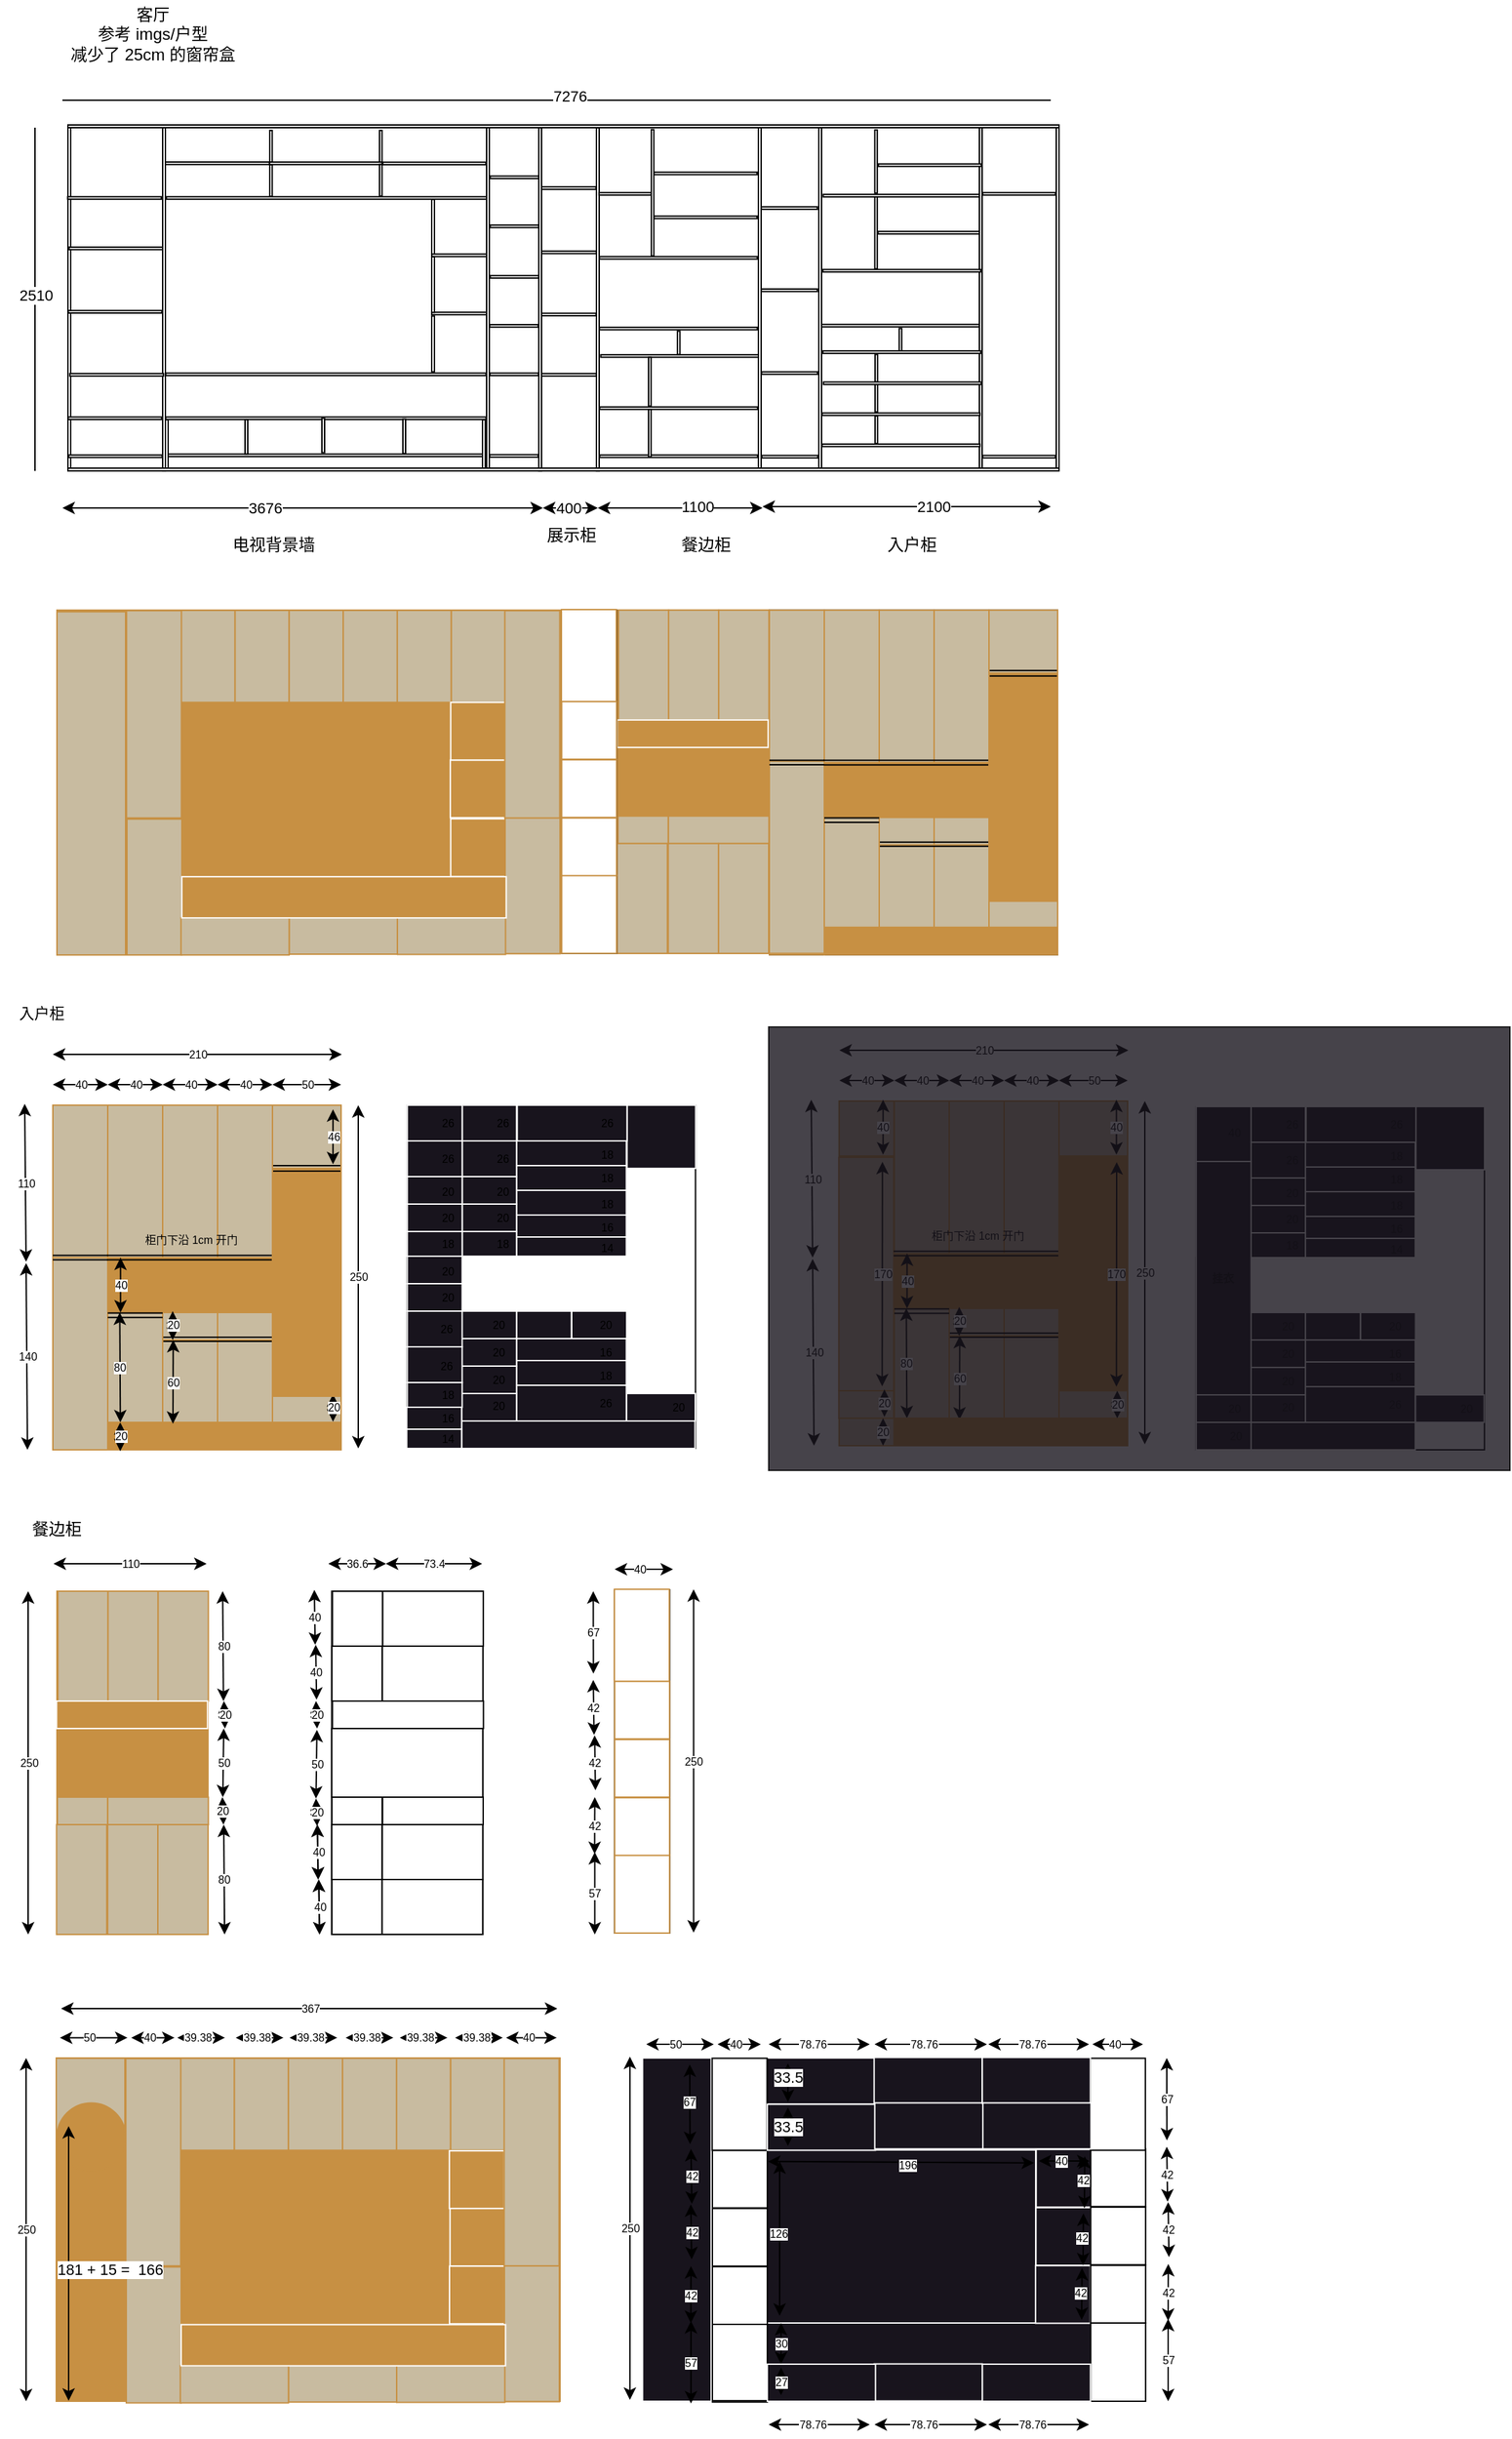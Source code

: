 <mxfile>
    <diagram id="WkoOyQL_onMO1ubSj4pm" name="第 1 页">
        <mxGraphModel dx="812" dy="1630" grid="1" gridSize="10" guides="1" tooltips="1" connect="1" arrows="1" fold="1" page="1" pageScale="1" pageWidth="827" pageHeight="1169" math="0" shadow="0">
            <root>
                <mxCell id="0"/>
                <mxCell id="1" parent="0"/>
                <mxCell id="217" value="" style="rounded=0;whiteSpace=wrap;html=1;fontSize=8;fillColor=#18141D;" parent="1" vertex="1">
                    <mxGeometry x="316.7" y="642" width="40" height="140" as="geometry"/>
                </mxCell>
                <mxCell id="2" value="客厅&lt;br&gt;参考 imgs/户型&lt;br&gt;减少了 25cm 的窗帘盒" style="text;html=1;strokeColor=none;fillColor=none;align=center;verticalAlign=middle;whiteSpace=wrap;rounded=0;movable=1;resizable=1;rotatable=1;deletable=1;editable=1;connectable=1;" parent="1" vertex="1">
                    <mxGeometry x="36.5" y="-273" width="189" height="50" as="geometry"/>
                </mxCell>
                <mxCell id="5" value="" style="rounded=0;whiteSpace=wrap;html=1;movable=1;resizable=1;rotatable=1;deletable=1;editable=1;connectable=1;" parent="1" vertex="1">
                    <mxGeometry x="69.5" y="-181" width="2" height="250" as="geometry"/>
                </mxCell>
                <mxCell id="30" value="" style="rounded=0;whiteSpace=wrap;html=1;rotation=90;movable=1;resizable=1;rotatable=1;deletable=1;editable=1;connectable=1;" parent="1" vertex="1">
                    <mxGeometry x="102.5" y="-162.9" width="1.8" height="68.2" as="geometry"/>
                </mxCell>
                <mxCell id="34" value="" style="endArrow=none;html=1;movable=1;resizable=1;rotatable=1;deletable=1;editable=1;connectable=1;" parent="1" edge="1">
                    <mxGeometry width="50" height="50" relative="1" as="geometry">
                        <mxPoint x="45.5" y="70" as="sourcePoint"/>
                        <mxPoint x="45.5" y="-180" as="targetPoint"/>
                    </mxGeometry>
                </mxCell>
                <mxCell id="35" value="2510" style="edgeLabel;html=1;align=center;verticalAlign=middle;resizable=1;points=[];movable=1;rotatable=1;deletable=1;editable=1;connectable=1;" parent="34" vertex="1" connectable="0">
                    <mxGeometry x="0.323" y="2" relative="1" as="geometry">
                        <mxPoint x="2" y="37" as="offset"/>
                    </mxGeometry>
                </mxCell>
                <mxCell id="36" value="" style="endArrow=none;html=1;movable=1;resizable=1;rotatable=1;deletable=1;editable=1;connectable=1;" parent="1" edge="1">
                    <mxGeometry width="50" height="50" relative="1" as="geometry">
                        <mxPoint x="65.5" y="-200" as="sourcePoint"/>
                        <mxPoint x="785.5" y="-200" as="targetPoint"/>
                    </mxGeometry>
                </mxCell>
                <mxCell id="37" value="7276" style="edgeLabel;html=1;align=center;verticalAlign=middle;resizable=1;points=[];movable=1;rotatable=1;deletable=1;editable=1;connectable=1;" parent="36" vertex="1" connectable="0">
                    <mxGeometry x="-0.278" y="2" relative="1" as="geometry">
                        <mxPoint x="109" y="-1" as="offset"/>
                    </mxGeometry>
                </mxCell>
                <mxCell id="38" value="" style="rounded=0;whiteSpace=wrap;html=1;rotation=90;movable=1;resizable=1;rotatable=1;deletable=1;editable=1;connectable=1;" parent="1" vertex="1">
                    <mxGeometry x="256.5" y="-58" width="1.8" height="233.3" as="geometry"/>
                </mxCell>
                <mxCell id="41" value="" style="rounded=0;whiteSpace=wrap;html=1;rotation=90;movable=1;resizable=1;rotatable=1;deletable=1;editable=1;connectable=1;" parent="1" vertex="1">
                    <mxGeometry x="393.5" y="41.45" width="1.8" height="35.3" as="geometry"/>
                </mxCell>
                <mxCell id="44" value="" style="rounded=0;whiteSpace=wrap;html=1;movable=1;resizable=1;rotatable=1;deletable=1;editable=1;connectable=1;" parent="1" vertex="1">
                    <mxGeometry x="454.5" y="-179.9" width="2" height="250" as="geometry"/>
                </mxCell>
                <mxCell id="47" value="" style="rounded=0;whiteSpace=wrap;html=1;rotation=90;movable=1;resizable=1;rotatable=1;deletable=1;editable=1;connectable=1;" parent="1" vertex="1">
                    <mxGeometry x="513.5" y="1.8" width="1.8" height="115" as="geometry"/>
                </mxCell>
                <mxCell id="49" value="" style="rounded=0;whiteSpace=wrap;html=1;rotation=90;movable=1;resizable=1;rotatable=1;deletable=1;editable=1;connectable=1;" parent="1" vertex="1">
                    <mxGeometry x="594.5" y="39.25" width="1.8" height="40.8" as="geometry"/>
                </mxCell>
                <mxCell id="53" value="" style="rounded=0;whiteSpace=wrap;html=1;rotation=90;movable=1;resizable=1;rotatable=1;deletable=1;editable=1;connectable=1;" parent="1" vertex="1">
                    <mxGeometry x="761.5" y="33.15" width="1.8" height="53" as="geometry"/>
                </mxCell>
                <mxCell id="54" value="" style="rounded=0;whiteSpace=wrap;html=1;rotation=-180;movable=1;resizable=1;rotatable=1;deletable=1;editable=1;connectable=1;" parent="1" vertex="1">
                    <mxGeometry x="140.5" y="32.7" width="2" height="35.3" as="geometry"/>
                </mxCell>
                <mxCell id="56" value="" style="rounded=0;whiteSpace=wrap;html=1;rotation=-180;movable=1;resizable=1;rotatable=1;deletable=1;editable=1;connectable=1;" parent="1" vertex="1">
                    <mxGeometry x="371.5" y="32.7" width="2" height="35.3" as="geometry"/>
                </mxCell>
                <mxCell id="57" value="" style="rounded=0;whiteSpace=wrap;html=1;rotation=90;movable=1;resizable=1;rotatable=1;deletable=1;editable=1;connectable=1;" parent="1" vertex="1">
                    <mxGeometry x="256.5" y="-85" width="1.8" height="233.3" as="geometry"/>
                </mxCell>
                <mxCell id="59" value="" style="rounded=0;whiteSpace=wrap;html=1;rotation=-180;movable=1;resizable=1;rotatable=1;deletable=1;editable=1;connectable=1;" parent="1" vertex="1">
                    <mxGeometry x="198.5" y="32.7" width="2" height="25" as="geometry"/>
                </mxCell>
                <mxCell id="60" value="" style="rounded=0;whiteSpace=wrap;html=1;rotation=-180;movable=1;resizable=1;rotatable=1;deletable=1;editable=1;connectable=1;" parent="1" vertex="1">
                    <mxGeometry x="254.5" y="31.7" width="2" height="25" as="geometry"/>
                </mxCell>
                <mxCell id="62" value="" style="rounded=0;whiteSpace=wrap;html=1;rotation=-180;movable=1;resizable=1;rotatable=1;deletable=1;editable=1;connectable=1;" parent="1" vertex="1">
                    <mxGeometry x="313.5" y="32.3" width="2" height="25" as="geometry"/>
                </mxCell>
                <mxCell id="64" value="" style="rounded=0;whiteSpace=wrap;html=1;rotation=90;movable=1;resizable=1;rotatable=1;deletable=1;editable=1;connectable=1;" parent="1" vertex="1">
                    <mxGeometry x="256.5" y="-117" width="1.8" height="233.3" as="geometry"/>
                </mxCell>
                <mxCell id="66" value="" style="rounded=0;whiteSpace=wrap;html=1;rotation=-180;movable=1;resizable=1;rotatable=1;deletable=1;editable=1;connectable=1;" parent="1" vertex="1">
                    <mxGeometry x="334.5" y="-42.8" width="2" height="40.6" as="geometry"/>
                </mxCell>
                <mxCell id="68" value="" style="rounded=0;whiteSpace=wrap;html=1;rotation=90;movable=1;resizable=1;rotatable=1;deletable=1;editable=1;connectable=1;" parent="1" vertex="1">
                    <mxGeometry x="353.58" y="-64.67" width="1.8" height="40" as="geometry"/>
                </mxCell>
                <mxCell id="69" value="" style="rounded=0;whiteSpace=wrap;html=1;rotation=-180;movable=1;resizable=1;rotatable=1;deletable=1;editable=1;connectable=1;" parent="1" vertex="1">
                    <mxGeometry x="334.5" y="-86.0" width="2" height="40.6" as="geometry"/>
                </mxCell>
                <mxCell id="70" value="" style="rounded=0;whiteSpace=wrap;html=1;rotation=-180;movable=1;resizable=1;rotatable=1;deletable=1;editable=1;connectable=1;" parent="1" vertex="1">
                    <mxGeometry x="334.5" y="-127.8" width="2" height="40.6" as="geometry"/>
                </mxCell>
                <mxCell id="71" value="" style="rounded=0;whiteSpace=wrap;html=1;rotation=90;movable=1;resizable=1;rotatable=1;deletable=1;editable=1;connectable=1;" parent="1" vertex="1">
                    <mxGeometry x="353.7" y="-107.05" width="1.8" height="40" as="geometry"/>
                </mxCell>
                <mxCell id="72" value="" style="rounded=0;whiteSpace=wrap;html=1;rotation=90;movable=1;resizable=1;rotatable=1;deletable=1;editable=1;connectable=1;" parent="1" vertex="1">
                    <mxGeometry x="257.3" y="-245.8" width="1.8" height="234" as="geometry"/>
                </mxCell>
                <mxCell id="75" value="" style="rounded=0;whiteSpace=wrap;html=1;rotation=-180;movable=1;resizable=1;rotatable=1;deletable=1;editable=1;connectable=1;" parent="1" vertex="1">
                    <mxGeometry x="216.5" y="-177.95" width="1.8" height="23" as="geometry"/>
                </mxCell>
                <mxCell id="76" value="" style="rounded=0;whiteSpace=wrap;html=1;rotation=-180;movable=1;resizable=1;rotatable=1;deletable=1;editable=1;connectable=1;" parent="1" vertex="1">
                    <mxGeometry x="216.5" y="-153" width="1.8" height="23" as="geometry"/>
                </mxCell>
                <mxCell id="77" value="" style="rounded=0;whiteSpace=wrap;html=1;rotation=90;movable=1;resizable=1;rotatable=1;deletable=1;editable=1;connectable=1;" parent="1" vertex="1">
                    <mxGeometry x="177.5" y="-192.1" width="1.8" height="76" as="geometry"/>
                </mxCell>
                <mxCell id="78" value="" style="rounded=0;whiteSpace=wrap;html=1;rotation=90;movable=1;resizable=1;rotatable=1;deletable=1;editable=1;connectable=1;" parent="1" vertex="1">
                    <mxGeometry x="256.45" y="-195.05" width="1.8" height="82" as="geometry"/>
                </mxCell>
                <mxCell id="79" value="" style="rounded=0;whiteSpace=wrap;html=1;rotation=-180;movable=1;resizable=1;rotatable=1;deletable=1;editable=1;connectable=1;" parent="1" vertex="1">
                    <mxGeometry x="296.5" y="-177.95" width="1.8" height="23" as="geometry"/>
                </mxCell>
                <mxCell id="80" value="" style="rounded=0;whiteSpace=wrap;html=1;rotation=-180;movable=1;resizable=1;rotatable=1;deletable=1;editable=1;connectable=1;" parent="1" vertex="1">
                    <mxGeometry x="296.5" y="-153.2" width="1.8" height="23" as="geometry"/>
                </mxCell>
                <mxCell id="81" value="" style="rounded=0;whiteSpace=wrap;html=1;rotation=90;movable=1;resizable=1;rotatable=1;deletable=1;editable=1;connectable=1;" parent="1" vertex="1">
                    <mxGeometry x="335.5" y="-191.5" width="1.8" height="75.1" as="geometry"/>
                </mxCell>
                <mxCell id="82" value="" style="rounded=0;whiteSpace=wrap;html=1;rotation=90;movable=1;resizable=1;rotatable=1;deletable=1;editable=1;connectable=1;" parent="1" vertex="1">
                    <mxGeometry x="393.7" y="-18" width="1.8" height="35.3" as="geometry"/>
                </mxCell>
                <mxCell id="83" value="" style="rounded=0;whiteSpace=wrap;html=1;rotation=90;movable=1;resizable=1;rotatable=1;deletable=1;editable=1;connectable=1;" parent="1" vertex="1">
                    <mxGeometry x="433.5" y="-20" width="1.8" height="40" as="geometry"/>
                </mxCell>
                <mxCell id="85" value="" style="rounded=0;whiteSpace=wrap;html=1;rotation=90;movable=1;resizable=1;rotatable=1;deletable=1;editable=1;connectable=1;" parent="1" vertex="1">
                    <mxGeometry x="433.3" y="-63.9" width="1.8" height="40" as="geometry"/>
                </mxCell>
                <mxCell id="86" value="" style="rounded=0;whiteSpace=wrap;html=1;rotation=90;movable=1;resizable=1;rotatable=1;deletable=1;editable=1;connectable=1;" parent="1" vertex="1">
                    <mxGeometry x="433.5" y="-109.2" width="1.8" height="40" as="geometry"/>
                </mxCell>
                <mxCell id="87" value="" style="rounded=0;whiteSpace=wrap;html=1;rotation=90;movable=1;resizable=1;rotatable=1;deletable=1;editable=1;connectable=1;" parent="1" vertex="1">
                    <mxGeometry x="433.3" y="-156" width="1.8" height="40" as="geometry"/>
                </mxCell>
                <mxCell id="92" value="" style="rounded=0;whiteSpace=wrap;html=1;rotation=90;movable=1;resizable=1;rotatable=1;deletable=1;editable=1;connectable=1;" parent="1" vertex="1">
                    <mxGeometry x="393.5" y="-53.3" width="1.8" height="35.3" as="geometry"/>
                </mxCell>
                <mxCell id="94" value="" style="rounded=0;whiteSpace=wrap;html=1;rotation=90;movable=1;resizable=1;rotatable=1;deletable=1;editable=1;connectable=1;" parent="1" vertex="1">
                    <mxGeometry x="393.9" y="-89" width="1.8" height="35.3" as="geometry"/>
                </mxCell>
                <mxCell id="95" value="" style="rounded=0;whiteSpace=wrap;html=1;rotation=90;movable=1;resizable=1;rotatable=1;deletable=1;editable=1;connectable=1;" parent="1" vertex="1">
                    <mxGeometry x="393.9" y="-125.8" width="1.8" height="35.3" as="geometry"/>
                </mxCell>
                <mxCell id="96" value="" style="rounded=0;whiteSpace=wrap;html=1;rotation=90;movable=1;resizable=1;rotatable=1;deletable=1;editable=1;connectable=1;" parent="1" vertex="1">
                    <mxGeometry x="393.9" y="-161.5" width="1.8" height="35.3" as="geometry"/>
                </mxCell>
                <mxCell id="100" value="" style="rounded=0;whiteSpace=wrap;html=1;rotation=90;movable=1;resizable=1;rotatable=1;deletable=1;editable=1;connectable=1;" parent="1" vertex="1">
                    <mxGeometry x="514.3" y="-71.2" width="1.8" height="115" as="geometry"/>
                </mxCell>
                <mxCell id="101" value="" style="rounded=0;whiteSpace=wrap;html=1;rotation=-180;movable=1;resizable=1;rotatable=1;deletable=1;editable=1;connectable=1;" parent="1" vertex="1">
                    <mxGeometry x="492.5" y="-12.8" width="1.8" height="35.6" as="geometry"/>
                </mxCell>
                <mxCell id="102" value="" style="rounded=0;whiteSpace=wrap;html=1;rotation=-180;movable=1;resizable=1;rotatable=1;deletable=1;editable=1;connectable=1;" parent="1" vertex="1">
                    <mxGeometry x="492.5" y="24.2" width="1.8" height="35.6" as="geometry"/>
                </mxCell>
                <mxCell id="98" value="" style="rounded=0;whiteSpace=wrap;html=1;rotation=90;movable=1;resizable=1;rotatable=1;deletable=1;editable=1;connectable=1;" parent="1" vertex="1">
                    <mxGeometry x="513.5" y="-33.2" width="1.8" height="115" as="geometry"/>
                </mxCell>
                <mxCell id="103" value="" style="rounded=0;whiteSpace=wrap;html=1;rotation=-180;movable=1;resizable=1;rotatable=1;deletable=1;editable=1;connectable=1;" parent="1" vertex="1">
                    <mxGeometry x="513.5" y="-31.8" width="1.8" height="17" as="geometry"/>
                </mxCell>
                <mxCell id="104" value="" style="rounded=0;whiteSpace=wrap;html=1;rotation=90;movable=1;resizable=1;rotatable=1;deletable=1;editable=1;connectable=1;" parent="1" vertex="1">
                    <mxGeometry x="513.3" y="-91.2" width="1.8" height="115" as="geometry"/>
                </mxCell>
                <mxCell id="106" value="" style="rounded=0;whiteSpace=wrap;html=1;rotation=90;movable=1;resizable=1;rotatable=1;deletable=1;editable=1;connectable=1;" parent="1" vertex="1">
                    <mxGeometry x="513.3" y="-142.7" width="1.8" height="115" as="geometry"/>
                </mxCell>
                <mxCell id="107" value="" style="rounded=0;whiteSpace=wrap;html=1;rotation=-180;movable=1;resizable=1;rotatable=1;deletable=1;editable=1;connectable=1;" parent="1" vertex="1">
                    <mxGeometry x="494.5" y="-178.6" width="1.8" height="92" as="geometry"/>
                </mxCell>
                <mxCell id="108" value="" style="rounded=0;whiteSpace=wrap;html=1;rotation=90;movable=1;resizable=1;rotatable=1;deletable=1;editable=1;connectable=1;" parent="1" vertex="1">
                    <mxGeometry x="474.5" y="-150.8" width="1.8" height="38" as="geometry"/>
                </mxCell>
                <mxCell id="110" value="" style="rounded=0;whiteSpace=wrap;html=1;rotation=90;movable=1;resizable=1;rotatable=1;deletable=1;editable=1;connectable=1;" parent="1" vertex="1">
                    <mxGeometry x="533.1" y="-184.2" width="1.8" height="75" as="geometry"/>
                </mxCell>
                <mxCell id="111" value="" style="rounded=0;whiteSpace=wrap;html=1;rotation=90;movable=1;resizable=1;rotatable=1;deletable=1;editable=1;connectable=1;" parent="1" vertex="1">
                    <mxGeometry x="533.1" y="-152.2" width="1.8" height="75" as="geometry"/>
                </mxCell>
                <mxCell id="113" value="" style="rounded=0;whiteSpace=wrap;html=1;rotation=90;movable=1;resizable=1;rotatable=1;deletable=1;editable=1;connectable=1;" parent="1" vertex="1">
                    <mxGeometry x="594.3" y="-21.67" width="1.8" height="40.8" as="geometry"/>
                </mxCell>
                <mxCell id="114" value="" style="rounded=0;whiteSpace=wrap;html=1;rotation=90;movable=1;resizable=1;rotatable=1;deletable=1;editable=1;connectable=1;" parent="1" vertex="1">
                    <mxGeometry x="594.1" y="-82" width="1.8" height="40.8" as="geometry"/>
                </mxCell>
                <mxCell id="115" value="" style="rounded=0;whiteSpace=wrap;html=1;rotation=90;movable=1;resizable=1;rotatable=1;deletable=1;editable=1;connectable=1;" parent="1" vertex="1">
                    <mxGeometry x="594.1" y="-141.85" width="1.8" height="40.8" as="geometry"/>
                </mxCell>
                <mxCell id="122" value="" style="rounded=0;whiteSpace=wrap;html=1;rotation=0;movable=1;resizable=1;rotatable=1;deletable=1;editable=1;connectable=1;" parent="1" vertex="1">
                    <mxGeometry x="657.5" y="30" width="1.8" height="20" as="geometry"/>
                </mxCell>
                <mxCell id="123" value="" style="rounded=0;whiteSpace=wrap;html=1;rotation=0;movable=1;resizable=1;rotatable=1;deletable=1;editable=1;connectable=1;" parent="1" vertex="1">
                    <mxGeometry x="657.5" y="7" width="1.8" height="20" as="geometry"/>
                </mxCell>
                <mxCell id="125" value="" style="rounded=0;whiteSpace=wrap;html=1;rotation=0;movable=1;resizable=1;rotatable=1;deletable=1;editable=1;connectable=1;" parent="1" vertex="1">
                    <mxGeometry x="657.5" y="-14.8" width="1.8" height="20" as="geometry"/>
                </mxCell>
                <mxCell id="126" value="" style="rounded=0;whiteSpace=wrap;html=1;rotation=0;movable=1;resizable=1;rotatable=1;deletable=1;editable=1;connectable=1;" parent="1" vertex="1">
                    <mxGeometry x="675.1" y="-33.8" width="1.8" height="17" as="geometry"/>
                </mxCell>
                <mxCell id="127" value="" style="rounded=0;whiteSpace=wrap;html=1;rotation=-180;movable=1;resizable=1;rotatable=1;deletable=1;editable=1;connectable=1;" parent="1" vertex="1">
                    <mxGeometry x="657.3" y="-130.2" width="1.8" height="53" as="geometry"/>
                </mxCell>
                <mxCell id="129" value="" style="rounded=0;whiteSpace=wrap;html=1;rotation=90;movable=1;resizable=1;rotatable=1;deletable=1;editable=1;connectable=1;" parent="1" vertex="1">
                    <mxGeometry x="676.3" y="-188" width="1.8" height="115" as="geometry"/>
                </mxCell>
                <mxCell id="130" value="" style="rounded=0;whiteSpace=wrap;html=1;rotation=-180;movable=1;resizable=1;rotatable=1;deletable=1;editable=1;connectable=1;" parent="1" vertex="1">
                    <mxGeometry x="657.3" y="-178.35" width="1.8" height="46" as="geometry"/>
                </mxCell>
                <mxCell id="132" value="" style="rounded=0;whiteSpace=wrap;html=1;rotation=90;movable=1;resizable=1;rotatable=1;deletable=1;editable=1;connectable=1;" parent="1" vertex="1">
                    <mxGeometry x="696.28" y="-141.02" width="1.8" height="75" as="geometry"/>
                </mxCell>
                <mxCell id="133" value="" style="rounded=0;whiteSpace=wrap;html=1;rotation=90;movable=1;resizable=1;rotatable=1;deletable=1;editable=1;connectable=1;" parent="1" vertex="1">
                    <mxGeometry x="761.5" y="-158.3" width="1.8" height="53" as="geometry"/>
                </mxCell>
                <mxCell id="40" value="" style="rounded=0;whiteSpace=wrap;html=1;movable=1;resizable=1;rotatable=1;deletable=1;editable=1;connectable=1;" parent="1" vertex="1">
                    <mxGeometry x="374.5" y="-180" width="2" height="250" as="geometry"/>
                </mxCell>
                <mxCell id="43" value="" style="rounded=0;whiteSpace=wrap;html=1;movable=1;resizable=1;rotatable=1;deletable=1;editable=1;connectable=1;" parent="1" vertex="1">
                    <mxGeometry x="412.5" y="-179.9" width="2" height="250" as="geometry"/>
                </mxCell>
                <mxCell id="48" value="" style="rounded=0;whiteSpace=wrap;html=1;movable=1;resizable=1;rotatable=1;deletable=1;editable=1;connectable=1;" parent="1" vertex="1">
                    <mxGeometry x="572.5" y="-180" width="2" height="250" as="geometry"/>
                </mxCell>
                <mxCell id="50" value="" style="rounded=0;whiteSpace=wrap;html=1;movable=1;resizable=1;rotatable=1;deletable=1;editable=1;connectable=1;" parent="1" vertex="1">
                    <mxGeometry x="616.5" y="-180" width="2" height="250" as="geometry"/>
                </mxCell>
                <mxCell id="52" value="" style="rounded=0;whiteSpace=wrap;html=1;movable=1;resizable=1;rotatable=1;deletable=1;editable=1;connectable=1;" parent="1" vertex="1">
                    <mxGeometry x="733.5" y="-180" width="2" height="250" as="geometry"/>
                </mxCell>
                <mxCell id="9" value="" style="rounded=0;whiteSpace=wrap;html=1;movable=1;resizable=1;rotatable=1;deletable=1;editable=1;connectable=1;" parent="1" vertex="1">
                    <mxGeometry x="789.5" y="-180" width="2" height="250" as="geometry"/>
                </mxCell>
                <mxCell id="135" value="" style="rounded=0;whiteSpace=wrap;html=1;movable=1;resizable=1;rotatable=1;deletable=1;editable=1;connectable=1;" parent="1" vertex="1">
                    <mxGeometry x="138.5" y="-179.95" width="2" height="250" as="geometry"/>
                </mxCell>
                <mxCell id="6" value="" style="rounded=0;whiteSpace=wrap;html=1;rotation=90;movable=1;resizable=1;rotatable=1;deletable=1;editable=1;connectable=1;" parent="1" vertex="1">
                    <mxGeometry x="429.5" y="-542" width="2" height="722" as="geometry"/>
                </mxCell>
                <mxCell id="136" value="" style="rounded=0;whiteSpace=wrap;html=1;rotation=90;movable=1;resizable=1;rotatable=1;deletable=1;editable=1;connectable=1;" parent="1" vertex="1">
                    <mxGeometry x="429.5" y="-292" width="2" height="722" as="geometry"/>
                </mxCell>
                <mxCell id="137" value="" style="rounded=0;whiteSpace=wrap;html=1;rotation=90;movable=1;resizable=1;rotatable=1;deletable=1;editable=1;connectable=1;" parent="1" vertex="1">
                    <mxGeometry x="696.5" y="-190.2" width="1.8" height="75" as="geometry"/>
                </mxCell>
                <mxCell id="138" value="" style="rounded=0;whiteSpace=wrap;html=1;rotation=90;movable=1;resizable=1;rotatable=1;deletable=1;editable=1;connectable=1;" parent="1" vertex="1">
                    <mxGeometry x="675.08" y="-93.3" width="1.8" height="115" as="geometry"/>
                </mxCell>
                <mxCell id="139" value="" style="rounded=0;whiteSpace=wrap;html=1;rotation=90;movable=1;resizable=1;rotatable=1;deletable=1;editable=1;connectable=1;" parent="1" vertex="1">
                    <mxGeometry x="676.08" y="-133.3" width="1.8" height="115" as="geometry"/>
                </mxCell>
                <mxCell id="140" value="" style="rounded=0;whiteSpace=wrap;html=1;rotation=90;movable=1;resizable=1;rotatable=1;deletable=1;editable=1;connectable=1;" parent="1" vertex="1">
                    <mxGeometry x="676.08" y="-74" width="1.8" height="115" as="geometry"/>
                </mxCell>
                <mxCell id="141" value="" style="rounded=0;whiteSpace=wrap;html=1;rotation=90;movable=1;resizable=1;rotatable=1;deletable=1;editable=1;connectable=1;" parent="1" vertex="1">
                    <mxGeometry x="676.48" y="-51.35" width="1.8" height="115" as="geometry"/>
                </mxCell>
                <mxCell id="142" value="" style="rounded=0;whiteSpace=wrap;html=1;rotation=90;movable=1;resizable=1;rotatable=1;deletable=1;editable=1;connectable=1;" parent="1" vertex="1">
                    <mxGeometry x="675.5" y="-28.8" width="1.8" height="115" as="geometry"/>
                </mxCell>
                <mxCell id="143" value="" style="rounded=0;whiteSpace=wrap;html=1;rotation=90;movable=1;resizable=1;rotatable=1;deletable=1;editable=1;connectable=1;" parent="1" vertex="1">
                    <mxGeometry x="675.5" y="-6.15" width="1.8" height="115" as="geometry"/>
                </mxCell>
                <mxCell id="144" value="" style="endArrow=classic;startArrow=classic;html=1;" parent="1" edge="1">
                    <mxGeometry width="50" height="50" relative="1" as="geometry">
                        <mxPoint x="65.5" y="97" as="sourcePoint"/>
                        <mxPoint x="415.5" y="97" as="targetPoint"/>
                    </mxGeometry>
                </mxCell>
                <mxCell id="145" value="3676" style="edgeLabel;html=1;align=center;verticalAlign=middle;resizable=0;points=[];" parent="144" vertex="1" connectable="0">
                    <mxGeometry x="-0.16" y="-2" relative="1" as="geometry">
                        <mxPoint y="-2" as="offset"/>
                    </mxGeometry>
                </mxCell>
                <mxCell id="146" value="" style="endArrow=classic;startArrow=classic;html=1;" parent="1" edge="1">
                    <mxGeometry width="50" height="50" relative="1" as="geometry">
                        <mxPoint x="415.5" y="97" as="sourcePoint"/>
                        <mxPoint x="455.5" y="97" as="targetPoint"/>
                    </mxGeometry>
                </mxCell>
                <mxCell id="147" value="400" style="edgeLabel;html=1;align=center;verticalAlign=middle;resizable=0;points=[];" parent="146" vertex="1" connectable="0">
                    <mxGeometry x="-0.1" y="-3" relative="1" as="geometry">
                        <mxPoint y="-3" as="offset"/>
                    </mxGeometry>
                </mxCell>
                <mxCell id="148" value="" style="endArrow=classic;startArrow=classic;html=1;" parent="1" edge="1">
                    <mxGeometry width="50" height="50" relative="1" as="geometry">
                        <mxPoint x="455.5" y="97" as="sourcePoint"/>
                        <mxPoint x="575.5" y="97" as="targetPoint"/>
                    </mxGeometry>
                </mxCell>
                <mxCell id="149" value="1100" style="edgeLabel;html=1;align=center;verticalAlign=middle;resizable=0;points=[];" parent="148" vertex="1" connectable="0">
                    <mxGeometry x="0.217" y="-1" relative="1" as="geometry">
                        <mxPoint x="-1" y="-2" as="offset"/>
                    </mxGeometry>
                </mxCell>
                <mxCell id="154" value="" style="endArrow=classic;startArrow=classic;html=1;" parent="1" edge="1">
                    <mxGeometry width="50" height="50" relative="1" as="geometry">
                        <mxPoint x="575.5" y="96" as="sourcePoint"/>
                        <mxPoint x="785.5" y="96" as="targetPoint"/>
                    </mxGeometry>
                </mxCell>
                <mxCell id="155" value="2100" style="edgeLabel;html=1;align=center;verticalAlign=middle;resizable=0;points=[];" parent="154" vertex="1" connectable="0">
                    <mxGeometry x="0.217" y="-1" relative="1" as="geometry">
                        <mxPoint x="-4" y="-1" as="offset"/>
                    </mxGeometry>
                </mxCell>
                <mxCell id="161" value="入户柜" style="text;html=1;align=center;verticalAlign=middle;resizable=0;points=[];autosize=1;strokeColor=none;fillColor=none;" parent="1" vertex="1">
                    <mxGeometry x="654.3" y="108.85" width="60" height="30" as="geometry"/>
                </mxCell>
                <mxCell id="162" value="餐边柜" style="text;html=1;align=center;verticalAlign=middle;resizable=0;points=[];autosize=1;strokeColor=none;fillColor=none;" parent="1" vertex="1">
                    <mxGeometry x="504" y="108.85" width="60" height="30" as="geometry"/>
                </mxCell>
                <mxCell id="163" value="展示柜" style="text;html=1;align=center;verticalAlign=middle;resizable=0;points=[];autosize=1;strokeColor=none;fillColor=none;" parent="1" vertex="1">
                    <mxGeometry x="405.5" y="102" width="60" height="30" as="geometry"/>
                </mxCell>
                <mxCell id="164" value="电视背景墙" style="text;html=1;align=center;verticalAlign=middle;resizable=0;points=[];autosize=1;strokeColor=none;fillColor=none;" parent="1" vertex="1">
                    <mxGeometry x="179.1" y="108.85" width="80" height="30" as="geometry"/>
                </mxCell>
                <mxCell id="165" value="" style="rounded=0;whiteSpace=wrap;html=1;fontSize=8;" parent="1" vertex="1">
                    <mxGeometry x="58.5" y="532" width="210" height="251" as="geometry"/>
                </mxCell>
                <mxCell id="166" value="入户柜" style="text;html=1;align=center;verticalAlign=middle;resizable=0;points=[];autosize=1;strokeColor=none;fillColor=none;fontSize=11;" parent="1" vertex="1">
                    <mxGeometry x="20.0" y="450" width="60" height="30" as="geometry"/>
                </mxCell>
                <mxCell id="167" value="210" style="endArrow=classic;startArrow=classic;html=1;fontSize=8;" parent="1" edge="1">
                    <mxGeometry width="50" height="50" relative="1" as="geometry">
                        <mxPoint x="58.5" y="495" as="sourcePoint"/>
                        <mxPoint x="269" y="495" as="targetPoint"/>
                    </mxGeometry>
                </mxCell>
                <mxCell id="168" value="250" style="endArrow=classic;startArrow=classic;html=1;fontSize=8;" parent="1" edge="1">
                    <mxGeometry width="50" height="50" relative="1" as="geometry">
                        <mxPoint x="281" y="782" as="sourcePoint"/>
                        <mxPoint x="281" y="532" as="targetPoint"/>
                    </mxGeometry>
                </mxCell>
                <mxCell id="170" value="" style="rounded=0;whiteSpace=wrap;html=1;fontSize=8;fillColor=#C79043;strokeColor=#C79043;" parent="1" vertex="1">
                    <mxGeometry x="98.5" y="763" width="170" height="20" as="geometry"/>
                </mxCell>
                <mxCell id="171" value="20" style="endArrow=classic;startArrow=classic;html=1;fontSize=8;" parent="1" edge="1">
                    <mxGeometry x="0.044" width="50" height="50" relative="1" as="geometry">
                        <mxPoint x="107.6" y="784" as="sourcePoint"/>
                        <mxPoint x="107.6" y="763" as="targetPoint"/>
                        <mxPoint as="offset"/>
                    </mxGeometry>
                </mxCell>
                <mxCell id="172" value="" style="rounded=0;whiteSpace=wrap;html=1;fontSize=8;fillColor=#C8BBA0;strokeColor=#C79043;" parent="1" vertex="1">
                    <mxGeometry x="58.5" y="532" width="40" height="251" as="geometry"/>
                </mxCell>
                <mxCell id="173" value="" style="rounded=0;whiteSpace=wrap;html=1;fontSize=8;fillColor=#C8BBA0;strokeColor=#C79043;" parent="1" vertex="1">
                    <mxGeometry x="98.5" y="532" width="40" height="231" as="geometry"/>
                </mxCell>
                <mxCell id="174" value="" style="rounded=0;whiteSpace=wrap;html=1;fontSize=8;fillColor=#C8BBA0;strokeColor=#C79043;" parent="1" vertex="1">
                    <mxGeometry x="138.5" y="532" width="40" height="231" as="geometry"/>
                </mxCell>
                <mxCell id="175" value="40" style="endArrow=classic;startArrow=classic;html=1;fontSize=8;" parent="1" edge="1">
                    <mxGeometry width="50" height="50" relative="1" as="geometry">
                        <mxPoint x="58.5" y="517" as="sourcePoint"/>
                        <mxPoint x="98.5" y="517" as="targetPoint"/>
                    </mxGeometry>
                </mxCell>
                <mxCell id="177" value="40" style="endArrow=classic;startArrow=classic;html=1;fontSize=8;" parent="1" edge="1">
                    <mxGeometry width="50" height="50" relative="1" as="geometry">
                        <mxPoint x="98.5" y="517" as="sourcePoint"/>
                        <mxPoint x="138.5" y="517" as="targetPoint"/>
                    </mxGeometry>
                </mxCell>
                <mxCell id="179" value="" style="rounded=0;whiteSpace=wrap;html=1;fontSize=8;fillColor=#C8BBA0;strokeColor=#C79043;" parent="1" vertex="1">
                    <mxGeometry x="178.5" y="532" width="40" height="231" as="geometry"/>
                </mxCell>
                <mxCell id="180" value="40" style="endArrow=classic;startArrow=classic;html=1;fontSize=8;" parent="1" edge="1">
                    <mxGeometry width="50" height="50" relative="1" as="geometry">
                        <mxPoint x="138.5" y="517" as="sourcePoint"/>
                        <mxPoint x="178.5" y="517" as="targetPoint"/>
                    </mxGeometry>
                </mxCell>
                <mxCell id="181" value="50" style="endArrow=classic;startArrow=classic;html=1;fontSize=8;" parent="1" edge="1">
                    <mxGeometry width="50" height="50" relative="1" as="geometry">
                        <mxPoint x="218.5" y="517" as="sourcePoint"/>
                        <mxPoint x="268.5" y="517" as="targetPoint"/>
                    </mxGeometry>
                </mxCell>
                <mxCell id="184" value="40" style="endArrow=classic;startArrow=classic;html=1;fontSize=8;" parent="1" edge="1">
                    <mxGeometry width="50" height="50" relative="1" as="geometry">
                        <mxPoint x="178.5" y="517" as="sourcePoint"/>
                        <mxPoint x="218.5" y="517" as="targetPoint"/>
                    </mxGeometry>
                </mxCell>
                <mxCell id="185" value="80" style="endArrow=classic;startArrow=classic;html=1;fontSize=8;" parent="1" edge="1">
                    <mxGeometry width="50" height="50" relative="1" as="geometry">
                        <mxPoint x="107.68" y="763" as="sourcePoint"/>
                        <mxPoint x="107.24" y="683" as="targetPoint"/>
                    </mxGeometry>
                </mxCell>
                <mxCell id="186" value="" style="rounded=0;whiteSpace=wrap;html=1;fontSize=8;fillColor=#C8BBA0;strokeColor=#C79043;" parent="1" vertex="1">
                    <mxGeometry x="138.5" y="703" width="40" height="60" as="geometry"/>
                </mxCell>
                <mxCell id="187" value="" style="rounded=0;whiteSpace=wrap;html=1;fontSize=8;fillColor=#C8BBA0;strokeColor=#C79043;" parent="1" vertex="1">
                    <mxGeometry x="178.5" y="703" width="40" height="60" as="geometry"/>
                </mxCell>
                <mxCell id="188" value="" style="rounded=0;whiteSpace=wrap;html=1;fontSize=8;fillColor=#c79043;strokeColor=#C79043;" parent="1" vertex="1">
                    <mxGeometry x="98.5" y="643" width="120" height="40" as="geometry"/>
                </mxCell>
                <mxCell id="189" value="40" style="endArrow=classic;startArrow=classic;html=1;fontSize=8;" parent="1" edge="1">
                    <mxGeometry width="50" height="50" relative="1" as="geometry">
                        <mxPoint x="107.8" y="683" as="sourcePoint"/>
                        <mxPoint x="107.8" y="643" as="targetPoint"/>
                    </mxGeometry>
                </mxCell>
                <mxCell id="190" value="" style="rounded=0;whiteSpace=wrap;html=1;strokeColor=#C79043;fontSize=8;fillColor=#C8BBA0;" parent="1" vertex="1">
                    <mxGeometry x="218.5" y="743" width="50" height="20" as="geometry"/>
                </mxCell>
                <mxCell id="194" value="20" style="endArrow=classic;startArrow=classic;html=1;fontSize=8;" parent="1" edge="1">
                    <mxGeometry x="0.035" width="50" height="50" relative="1" as="geometry">
                        <mxPoint x="262.6" y="762.5" as="sourcePoint"/>
                        <mxPoint x="262.6" y="742.5" as="targetPoint"/>
                        <mxPoint as="offset"/>
                    </mxGeometry>
                </mxCell>
                <mxCell id="195" value="" style="rounded=0;whiteSpace=wrap;html=1;strokeColor=#C79043;fontSize=8;fillColor=#C8BBA0;" parent="1" vertex="1">
                    <mxGeometry x="218.5" y="532" width="50" height="46" as="geometry"/>
                </mxCell>
                <mxCell id="196" value="" style="rounded=0;whiteSpace=wrap;html=1;strokeColor=#C79043;fontSize=8;fillColor=#c8bba0;" parent="1" vertex="1">
                    <mxGeometry x="58.5" y="643" width="40" height="140" as="geometry"/>
                </mxCell>
                <mxCell id="197" value="140" style="endArrow=classic;startArrow=classic;html=1;fontSize=8;" parent="1" edge="1">
                    <mxGeometry width="50" height="50" relative="1" as="geometry">
                        <mxPoint x="40.0" y="783" as="sourcePoint"/>
                        <mxPoint x="39.0" y="647" as="targetPoint"/>
                    </mxGeometry>
                </mxCell>
                <mxCell id="198" value="110" style="endArrow=classic;startArrow=classic;html=1;fontSize=8;" parent="1" edge="1">
                    <mxGeometry width="50" height="50" relative="1" as="geometry">
                        <mxPoint x="39.0" y="646" as="sourcePoint"/>
                        <mxPoint x="38.0" y="531" as="targetPoint"/>
                    </mxGeometry>
                </mxCell>
                <mxCell id="200" value="20" style="endArrow=classic;startArrow=classic;html=1;fontSize=8;" parent="1" edge="1">
                    <mxGeometry x="0.044" width="50" height="50" relative="1" as="geometry">
                        <mxPoint x="145.8" y="703" as="sourcePoint"/>
                        <mxPoint x="145.8" y="682" as="targetPoint"/>
                        <mxPoint as="offset"/>
                    </mxGeometry>
                </mxCell>
                <mxCell id="201" value="46" style="endArrow=classic;startArrow=classic;html=1;fontSize=8;" parent="1" edge="1">
                    <mxGeometry width="50" height="50" relative="1" as="geometry">
                        <mxPoint x="262.6" y="575" as="sourcePoint"/>
                        <mxPoint x="262.6" y="535" as="targetPoint"/>
                    </mxGeometry>
                </mxCell>
                <mxCell id="204" value="" style="shape=link;html=1;fontSize=8;width=3;" parent="1" edge="1">
                    <mxGeometry width="100" relative="1" as="geometry">
                        <mxPoint x="139.0" y="702.44" as="sourcePoint"/>
                        <mxPoint x="218.5" y="702.44" as="targetPoint"/>
                    </mxGeometry>
                </mxCell>
                <mxCell id="206" value="" style="shape=link;html=1;fontSize=8;width=-3.333;" parent="1" edge="1">
                    <mxGeometry width="100" relative="1" as="geometry">
                        <mxPoint x="98.0" y="643.0" as="sourcePoint"/>
                        <mxPoint x="218.5" y="643.0" as="targetPoint"/>
                    </mxGeometry>
                </mxCell>
                <mxCell id="208" value="60" style="endArrow=classic;startArrow=classic;html=1;fontSize=8;" parent="1" edge="1">
                    <mxGeometry width="50" height="50" relative="1" as="geometry">
                        <mxPoint x="146.0" y="764" as="sourcePoint"/>
                        <mxPoint x="146.2" y="703" as="targetPoint"/>
                    </mxGeometry>
                </mxCell>
                <mxCell id="211" value="" style="rounded=0;whiteSpace=wrap;html=1;strokeColor=#C79043;fontSize=8;fillColor=#c79043;" parent="1" vertex="1">
                    <mxGeometry x="218.5" y="578" width="50" height="166" as="geometry"/>
                </mxCell>
                <mxCell id="212" value="" style="shape=link;html=1;fontSize=8;" parent="1" edge="1">
                    <mxGeometry width="100" relative="1" as="geometry">
                        <mxPoint x="219.0" y="578" as="sourcePoint"/>
                        <mxPoint x="268" y="578" as="targetPoint"/>
                    </mxGeometry>
                </mxCell>
                <mxCell id="207" value="" style="shape=link;html=1;fontSize=8;width=-3.182;" parent="1" edge="1">
                    <mxGeometry width="100" relative="1" as="geometry">
                        <mxPoint x="58.5" y="643" as="sourcePoint"/>
                        <mxPoint x="98.5" y="643" as="targetPoint"/>
                    </mxGeometry>
                </mxCell>
                <mxCell id="215" value="" style="rounded=0;whiteSpace=wrap;html=1;fontSize=8;" parent="1" vertex="1">
                    <mxGeometry x="316.7" y="532" width="210" height="250" as="geometry"/>
                </mxCell>
                <mxCell id="218" value="" style="rounded=0;whiteSpace=wrap;html=1;fontSize=8;fillColor=#18141D;strokeColor=#FFFFFF;" parent="1" vertex="1">
                    <mxGeometry x="356.3" y="762" width="170" height="20" as="geometry"/>
                </mxCell>
                <mxCell id="219" value="" style="rounded=0;whiteSpace=wrap;html=1;strokeColor=#FFFFFF;fontSize=8;fillColor=#18141D;" parent="1" vertex="1">
                    <mxGeometry x="356.3" y="682" width="40" height="80" as="geometry"/>
                </mxCell>
                <mxCell id="221" value="" style="rounded=0;whiteSpace=wrap;html=1;strokeColor=#FFFFFF;fontSize=8;fillColor=#18141D;" parent="1" vertex="1">
                    <mxGeometry x="396.3" y="702" width="80" height="60" as="geometry"/>
                </mxCell>
                <mxCell id="222" value="" style="rounded=0;whiteSpace=wrap;html=1;strokeColor=#FFFFFF;fontSize=8;fillColor=#18141D;" parent="1" vertex="1">
                    <mxGeometry x="356.3" y="532" width="40" height="110" as="geometry"/>
                </mxCell>
                <mxCell id="224" value="" style="rounded=0;whiteSpace=wrap;html=1;strokeColor=#FFFFFF;fontSize=8;fillColor=#18141D;" parent="1" vertex="1">
                    <mxGeometry x="396.3" y="532" width="80" height="110" as="geometry"/>
                </mxCell>
                <mxCell id="225" value="" style="rounded=0;whiteSpace=wrap;html=1;strokeColor=#FFFFFF;fontSize=8;fillColor=#18141D;" parent="1" vertex="1">
                    <mxGeometry x="476.8" y="532" width="50" height="46" as="geometry"/>
                </mxCell>
                <mxCell id="226" value="" style="rounded=0;whiteSpace=wrap;html=1;strokeColor=#FFFFFF;fontSize=8;fillColor=#18141D;" parent="1" vertex="1">
                    <mxGeometry x="396.3" y="682" width="40" height="20" as="geometry"/>
                </mxCell>
                <mxCell id="228" value="" style="rounded=0;whiteSpace=wrap;html=1;strokeColor=#FFFFFF;fontSize=8;fillColor=#18141D;" parent="1" vertex="1">
                    <mxGeometry x="436.5" y="682" width="40" height="20" as="geometry"/>
                </mxCell>
                <mxCell id="230" value="柜门下沿 1cm 开门" style="text;html=1;align=center;verticalAlign=middle;resizable=0;points=[];autosize=1;strokeColor=none;fillColor=none;fontSize=8;" parent="1" vertex="1">
                    <mxGeometry x="113.5" y="620" width="90" height="20" as="geometry"/>
                </mxCell>
                <mxCell id="235" value="" style="shape=link;html=1;fontSize=8;width=-3.182;" parent="1" edge="1">
                    <mxGeometry width="100" relative="1" as="geometry">
                        <mxPoint x="98.5" y="685" as="sourcePoint"/>
                        <mxPoint x="138.5" y="685" as="targetPoint"/>
                    </mxGeometry>
                </mxCell>
                <mxCell id="240" value="" style="rounded=0;whiteSpace=wrap;html=1;strokeColor=#FFFFFF;fontSize=8;fillColor=#18141D;fontStyle=1" parent="1" vertex="1">
                    <mxGeometry x="396.3" y="718" width="80" height="18" as="geometry"/>
                </mxCell>
                <mxCell id="245" value="" style="rounded=0;whiteSpace=wrap;html=1;strokeColor=#FFFFFF;fontSize=8;fillColor=#18141D;fontStyle=1" parent="1" vertex="1">
                    <mxGeometry x="396.3" y="702" width="80" height="16" as="geometry"/>
                </mxCell>
                <mxCell id="246" value="" style="rounded=0;whiteSpace=wrap;html=1;strokeColor=#FFFFFF;fontSize=8;fillColor=#18141D;fontStyle=1" parent="1" vertex="1">
                    <mxGeometry x="396.3" y="736" width="80" height="26" as="geometry"/>
                </mxCell>
                <mxCell id="247" value="20" style="text;html=1;align=center;verticalAlign=middle;resizable=0;points=[];autosize=1;strokeColor=none;fillColor=none;fontSize=8;" parent="1" vertex="1">
                    <mxGeometry x="445.9" y="682" width="30" height="20" as="geometry"/>
                </mxCell>
                <mxCell id="248" value="16" style="text;html=1;align=center;verticalAlign=middle;resizable=0;points=[];autosize=1;strokeColor=none;fillColor=none;fontSize=8;" parent="1" vertex="1">
                    <mxGeometry x="445.9" y="702" width="30" height="20" as="geometry"/>
                </mxCell>
                <mxCell id="249" value="18" style="text;html=1;align=center;verticalAlign=middle;resizable=0;points=[];autosize=1;strokeColor=none;fillColor=none;fontSize=8;" parent="1" vertex="1">
                    <mxGeometry x="445.9" y="719" width="30" height="20" as="geometry"/>
                </mxCell>
                <mxCell id="250" value="26" style="text;html=1;align=center;verticalAlign=middle;resizable=0;points=[];autosize=1;strokeColor=none;fillColor=none;fontSize=8;" parent="1" vertex="1">
                    <mxGeometry x="445.9" y="739" width="30" height="20" as="geometry"/>
                </mxCell>
                <mxCell id="254" value="" style="rounded=0;whiteSpace=wrap;html=1;strokeColor=#FFFFFF;fontSize=8;fillColor=#18141D;fontStyle=1" parent="1" vertex="1">
                    <mxGeometry x="356.3" y="682" width="40" height="20" as="geometry"/>
                </mxCell>
                <mxCell id="258" value="20" style="text;html=1;align=center;verticalAlign=middle;resizable=0;points=[];autosize=1;strokeColor=none;fillColor=none;fontSize=8;fontStyle=0" parent="1" vertex="1">
                    <mxGeometry x="368.3" y="682" width="30" height="20" as="geometry"/>
                </mxCell>
                <mxCell id="259" value="" style="rounded=0;whiteSpace=wrap;html=1;strokeColor=#FFFFFF;fontSize=8;fillColor=#18141D;" parent="1" vertex="1">
                    <mxGeometry x="476.5" y="742" width="50" height="20" as="geometry"/>
                </mxCell>
                <mxCell id="260" value="" style="rounded=0;whiteSpace=wrap;html=1;strokeColor=#FFFFFF;fontSize=8;fillColor=#18141D;fontStyle=1" parent="1" vertex="1">
                    <mxGeometry x="396.8" y="532" width="80" height="26" as="geometry"/>
                </mxCell>
                <mxCell id="261" value="" style="rounded=0;whiteSpace=wrap;html=1;strokeColor=#FFFFFF;fontSize=8;fillColor=#18141D;fontStyle=1" parent="1" vertex="1">
                    <mxGeometry x="396.3" y="558" width="80" height="18" as="geometry"/>
                </mxCell>
                <mxCell id="262" value="" style="rounded=0;whiteSpace=wrap;html=1;strokeColor=#FFFFFF;fontSize=8;fillColor=#18141D;fontStyle=1" parent="1" vertex="1">
                    <mxGeometry x="396.3" y="576" width="80" height="18" as="geometry"/>
                </mxCell>
                <mxCell id="263" value="" style="rounded=0;whiteSpace=wrap;html=1;strokeColor=#FFFFFF;fontSize=8;fillColor=#18141D;fontStyle=1" parent="1" vertex="1">
                    <mxGeometry x="396.3" y="594" width="80" height="18" as="geometry"/>
                </mxCell>
                <mxCell id="264" value="" style="rounded=0;whiteSpace=wrap;html=1;strokeColor=#FFFFFF;fontSize=8;fillColor=#18141D;fontStyle=1" parent="1" vertex="1">
                    <mxGeometry x="396.3" y="612" width="80" height="16" as="geometry"/>
                </mxCell>
                <mxCell id="265" value="" style="rounded=0;whiteSpace=wrap;html=1;strokeColor=#FFFFFF;fontSize=8;fillColor=#18141D;fontStyle=1" parent="1" vertex="1">
                    <mxGeometry x="396.3" y="628" width="80" height="14" as="geometry"/>
                </mxCell>
                <mxCell id="266" value="" style="rounded=0;whiteSpace=wrap;html=1;strokeColor=#FFFFFF;fontSize=8;fillColor=#18141D;fontStyle=1" parent="1" vertex="1">
                    <mxGeometry x="356.3" y="702" width="40" height="20" as="geometry"/>
                </mxCell>
                <mxCell id="267" value="" style="rounded=0;whiteSpace=wrap;html=1;strokeColor=#FFFFFF;fontSize=8;fillColor=#18141D;fontStyle=1" parent="1" vertex="1">
                    <mxGeometry x="356.3" y="722" width="40" height="20" as="geometry"/>
                </mxCell>
                <mxCell id="268" value="" style="rounded=0;whiteSpace=wrap;html=1;strokeColor=#FFFFFF;fontSize=8;fillColor=#18141D;fontStyle=1" parent="1" vertex="1">
                    <mxGeometry x="356.3" y="742" width="40" height="20" as="geometry"/>
                </mxCell>
                <mxCell id="269" value="20" style="text;html=1;align=center;verticalAlign=middle;resizable=0;points=[];autosize=1;strokeColor=none;fillColor=none;fontSize=8;fontStyle=0" parent="1" vertex="1">
                    <mxGeometry x="368.3" y="702" width="30" height="20" as="geometry"/>
                </mxCell>
                <mxCell id="270" value="20" style="text;html=1;align=center;verticalAlign=middle;resizable=0;points=[];autosize=1;strokeColor=none;fillColor=none;fontSize=8;fontStyle=0" parent="1" vertex="1">
                    <mxGeometry x="368.3" y="722" width="30" height="20" as="geometry"/>
                </mxCell>
                <mxCell id="271" value="20" style="text;html=1;align=center;verticalAlign=middle;resizable=0;points=[];autosize=1;strokeColor=none;fillColor=none;fontSize=8;fontStyle=0" parent="1" vertex="1">
                    <mxGeometry x="367.9" y="741" width="30" height="20" as="geometry"/>
                </mxCell>
                <mxCell id="272" value="26" style="text;html=1;align=center;verticalAlign=middle;resizable=0;points=[];autosize=1;strokeColor=none;fillColor=none;fontSize=8;" parent="1" vertex="1">
                    <mxGeometry x="446.8" y="535" width="30" height="20" as="geometry"/>
                </mxCell>
                <mxCell id="273" value="18" style="text;html=1;align=center;verticalAlign=middle;resizable=0;points=[];autosize=1;strokeColor=none;fillColor=none;fontSize=8;" parent="1" vertex="1">
                    <mxGeometry x="446.8" y="558" width="30" height="20" as="geometry"/>
                </mxCell>
                <mxCell id="274" value="18" style="text;html=1;align=center;verticalAlign=middle;resizable=0;points=[];autosize=1;strokeColor=none;fillColor=none;fontSize=8;" parent="1" vertex="1">
                    <mxGeometry x="446.9" y="575" width="30" height="20" as="geometry"/>
                </mxCell>
                <mxCell id="275" value="18" style="text;html=1;align=center;verticalAlign=middle;resizable=0;points=[];autosize=1;strokeColor=none;fillColor=none;fontSize=8;" parent="1" vertex="1">
                    <mxGeometry x="446.9" y="594" width="30" height="20" as="geometry"/>
                </mxCell>
                <mxCell id="276" value="16" style="text;html=1;align=center;verticalAlign=middle;resizable=0;points=[];autosize=1;strokeColor=none;fillColor=none;fontSize=8;" parent="1" vertex="1">
                    <mxGeometry x="446.9" y="611" width="30" height="20" as="geometry"/>
                </mxCell>
                <mxCell id="277" value="14" style="text;html=1;align=center;verticalAlign=middle;resizable=0;points=[];autosize=1;strokeColor=none;fillColor=none;fontSize=8;" parent="1" vertex="1">
                    <mxGeometry x="446.9" y="626" width="30" height="20" as="geometry"/>
                </mxCell>
                <mxCell id="278" value="" style="rounded=0;whiteSpace=wrap;html=1;strokeColor=#FFFFFF;fontSize=8;fillColor=#18141D;fontStyle=1" parent="1" vertex="1">
                    <mxGeometry x="356.3" y="532" width="40" height="26" as="geometry"/>
                </mxCell>
                <mxCell id="279" value="" style="rounded=0;whiteSpace=wrap;html=1;strokeColor=#FFFFFF;fontSize=8;fillColor=#18141D;fontStyle=1" parent="1" vertex="1">
                    <mxGeometry x="356.3" y="558" width="40" height="26" as="geometry"/>
                </mxCell>
                <mxCell id="281" value="" style="rounded=0;whiteSpace=wrap;html=1;strokeColor=#FFFFFF;fontSize=8;fillColor=#18141D;fontStyle=1" parent="1" vertex="1">
                    <mxGeometry x="356.3" y="584" width="40" height="20" as="geometry"/>
                </mxCell>
                <mxCell id="283" value="" style="rounded=0;whiteSpace=wrap;html=1;strokeColor=#FFFFFF;fontSize=8;fillColor=#18141D;fontStyle=1" parent="1" vertex="1">
                    <mxGeometry x="356.3" y="604" width="40" height="20" as="geometry"/>
                </mxCell>
                <mxCell id="284" value="" style="rounded=0;whiteSpace=wrap;html=1;strokeColor=#FFFFFF;fontSize=8;fillColor=#18141D;fontStyle=1" parent="1" vertex="1">
                    <mxGeometry x="356.3" y="624" width="40" height="18" as="geometry"/>
                </mxCell>
                <mxCell id="285" value="" style="rounded=0;whiteSpace=wrap;html=1;fontSize=8;fillColor=#18141D;" parent="1" vertex="1">
                    <mxGeometry x="316.7" y="532" width="40" height="110" as="geometry"/>
                </mxCell>
                <mxCell id="286" value="26" style="text;html=1;align=center;verticalAlign=middle;resizable=0;points=[];autosize=1;strokeColor=none;fillColor=none;fontSize=8;" parent="1" vertex="1">
                    <mxGeometry x="371.0" y="535" width="30" height="20" as="geometry"/>
                </mxCell>
                <mxCell id="287" value="26" style="text;html=1;align=center;verticalAlign=middle;resizable=0;points=[];autosize=1;strokeColor=none;fillColor=none;fontSize=8;" parent="1" vertex="1">
                    <mxGeometry x="371.0" y="561" width="30" height="20" as="geometry"/>
                </mxCell>
                <mxCell id="288" value="20" style="text;html=1;align=center;verticalAlign=middle;resizable=0;points=[];autosize=1;strokeColor=none;fillColor=none;fontSize=8;" parent="1" vertex="1">
                    <mxGeometry x="371.0" y="585" width="30" height="20" as="geometry"/>
                </mxCell>
                <mxCell id="289" value="20" style="text;html=1;align=center;verticalAlign=middle;resizable=0;points=[];autosize=1;strokeColor=none;fillColor=none;fontSize=8;" parent="1" vertex="1">
                    <mxGeometry x="371.0" y="604" width="30" height="20" as="geometry"/>
                </mxCell>
                <mxCell id="290" value="18" style="text;html=1;align=center;verticalAlign=middle;resizable=0;points=[];autosize=1;strokeColor=none;fillColor=none;fontSize=8;" parent="1" vertex="1">
                    <mxGeometry x="371.0" y="623" width="30" height="20" as="geometry"/>
                </mxCell>
                <mxCell id="291" value="" style="rounded=0;whiteSpace=wrap;html=1;strokeColor=#FFFFFF;fontSize=8;fillColor=#18141D;" parent="1" vertex="1">
                    <mxGeometry x="316.7" y="532" width="40" height="110" as="geometry"/>
                </mxCell>
                <mxCell id="292" value="" style="rounded=0;whiteSpace=wrap;html=1;strokeColor=#FFFFFF;fontSize=8;fillColor=#18141D;fontStyle=1" parent="1" vertex="1">
                    <mxGeometry x="316.7" y="532" width="40" height="26" as="geometry"/>
                </mxCell>
                <mxCell id="293" value="" style="rounded=0;whiteSpace=wrap;html=1;strokeColor=#FFFFFF;fontSize=8;fillColor=#18141D;fontStyle=1" parent="1" vertex="1">
                    <mxGeometry x="316.7" y="558" width="40" height="26" as="geometry"/>
                </mxCell>
                <mxCell id="294" value="" style="rounded=0;whiteSpace=wrap;html=1;strokeColor=#FFFFFF;fontSize=8;fillColor=#18141D;fontStyle=1" parent="1" vertex="1">
                    <mxGeometry x="316.7" y="584" width="40" height="20" as="geometry"/>
                </mxCell>
                <mxCell id="295" value="" style="rounded=0;whiteSpace=wrap;html=1;strokeColor=#FFFFFF;fontSize=8;fillColor=#18141D;fontStyle=1" parent="1" vertex="1">
                    <mxGeometry x="316.7" y="604" width="40" height="20" as="geometry"/>
                </mxCell>
                <mxCell id="296" value="" style="rounded=0;whiteSpace=wrap;html=1;strokeColor=#FFFFFF;fontSize=8;fillColor=#18141D;fontStyle=1" parent="1" vertex="1">
                    <mxGeometry x="316.7" y="624" width="40" height="18" as="geometry"/>
                </mxCell>
                <mxCell id="297" value="26" style="text;html=1;align=center;verticalAlign=middle;resizable=0;points=[];autosize=1;strokeColor=none;fillColor=none;fontSize=8;" parent="1" vertex="1">
                    <mxGeometry x="331.4" y="535" width="30" height="20" as="geometry"/>
                </mxCell>
                <mxCell id="298" value="26" style="text;html=1;align=center;verticalAlign=middle;resizable=0;points=[];autosize=1;strokeColor=none;fillColor=none;fontSize=8;" parent="1" vertex="1">
                    <mxGeometry x="331.4" y="561" width="30" height="20" as="geometry"/>
                </mxCell>
                <mxCell id="299" value="20" style="text;html=1;align=center;verticalAlign=middle;resizable=0;points=[];autosize=1;strokeColor=none;fillColor=none;fontSize=8;" parent="1" vertex="1">
                    <mxGeometry x="331.4" y="585" width="30" height="20" as="geometry"/>
                </mxCell>
                <mxCell id="300" value="20" style="text;html=1;align=center;verticalAlign=middle;resizable=0;points=[];autosize=1;strokeColor=none;fillColor=none;fontSize=8;" parent="1" vertex="1">
                    <mxGeometry x="331.4" y="604" width="30" height="20" as="geometry"/>
                </mxCell>
                <mxCell id="301" value="18" style="text;html=1;align=center;verticalAlign=middle;resizable=0;points=[];autosize=1;strokeColor=none;fillColor=none;fontSize=8;" parent="1" vertex="1">
                    <mxGeometry x="331.4" y="623" width="30" height="20" as="geometry"/>
                </mxCell>
                <mxCell id="302" value="" style="rounded=0;whiteSpace=wrap;html=1;strokeColor=#FFFFFF;fontSize=8;fillColor=#18141D;fontStyle=1" parent="1" vertex="1">
                    <mxGeometry x="316.7" y="734" width="40" height="18" as="geometry"/>
                </mxCell>
                <mxCell id="303" value="18" style="text;html=1;align=center;verticalAlign=middle;resizable=0;points=[];autosize=1;strokeColor=none;fillColor=none;fontSize=8;fontStyle=0" parent="1" vertex="1">
                    <mxGeometry x="331" y="733" width="30" height="20" as="geometry"/>
                </mxCell>
                <mxCell id="304" value="" style="rounded=0;whiteSpace=wrap;html=1;strokeColor=#FFFFFF;fontSize=8;fillColor=#18141D;fontStyle=1" parent="1" vertex="1">
                    <mxGeometry x="316.7" y="682" width="40" height="26" as="geometry"/>
                </mxCell>
                <mxCell id="305" value="" style="rounded=0;whiteSpace=wrap;html=1;strokeColor=#FFFFFF;fontSize=8;fillColor=#18141D;fontStyle=1" parent="1" vertex="1">
                    <mxGeometry x="316.7" y="708" width="40" height="26" as="geometry"/>
                </mxCell>
                <mxCell id="306" value="26" style="text;html=1;align=center;verticalAlign=middle;resizable=0;points=[];autosize=1;strokeColor=none;fillColor=none;fontSize=8;" parent="1" vertex="1">
                    <mxGeometry x="330.0" y="685" width="30" height="20" as="geometry"/>
                </mxCell>
                <mxCell id="307" value="26" style="text;html=1;align=center;verticalAlign=middle;resizable=0;points=[];autosize=1;strokeColor=none;fillColor=none;fontSize=8;" parent="1" vertex="1">
                    <mxGeometry x="330.0" y="712" width="30" height="20" as="geometry"/>
                </mxCell>
                <mxCell id="308" value="" style="rounded=0;whiteSpace=wrap;html=1;strokeColor=#FFFFFF;fontSize=8;fillColor=#18141D;fontStyle=1" parent="1" vertex="1">
                    <mxGeometry x="316.7" y="642" width="40" height="20" as="geometry"/>
                </mxCell>
                <mxCell id="309" value="" style="rounded=0;whiteSpace=wrap;html=1;strokeColor=#FFFFFF;fontSize=8;fillColor=#18141D;fontStyle=1" parent="1" vertex="1">
                    <mxGeometry x="316.7" y="662" width="40" height="20" as="geometry"/>
                </mxCell>
                <mxCell id="310" value="20" style="text;html=1;align=center;verticalAlign=middle;resizable=0;points=[];autosize=1;strokeColor=none;fillColor=none;fontSize=8;" parent="1" vertex="1">
                    <mxGeometry x="331.4" y="643" width="30" height="20" as="geometry"/>
                </mxCell>
                <mxCell id="311" value="20" style="text;html=1;align=center;verticalAlign=middle;resizable=0;points=[];autosize=1;strokeColor=none;fillColor=none;fontSize=8;" parent="1" vertex="1">
                    <mxGeometry x="331.4" y="662" width="30" height="20" as="geometry"/>
                </mxCell>
                <mxCell id="315" value="" style="rounded=0;whiteSpace=wrap;html=1;strokeColor=#FFFFFF;fontSize=8;fillColor=#18141D;fontStyle=1" parent="1" vertex="1">
                    <mxGeometry x="316.3" y="752" width="40" height="16" as="geometry"/>
                </mxCell>
                <mxCell id="316" value="" style="rounded=0;whiteSpace=wrap;html=1;strokeColor=#FFFFFF;fontSize=8;fillColor=#18141D;fontStyle=1" parent="1" vertex="1">
                    <mxGeometry x="316.3" y="768" width="40" height="14" as="geometry"/>
                </mxCell>
                <mxCell id="318" value="16" style="text;html=1;align=center;verticalAlign=middle;resizable=0;points=[];autosize=1;strokeColor=none;fillColor=none;fontSize=8;fontStyle=0" parent="1" vertex="1">
                    <mxGeometry x="331.4" y="750" width="30" height="20" as="geometry"/>
                </mxCell>
                <mxCell id="319" value="14" style="text;html=1;align=center;verticalAlign=middle;resizable=0;points=[];autosize=1;strokeColor=none;fillColor=none;fontSize=8;fontStyle=0" parent="1" vertex="1">
                    <mxGeometry x="331.4" y="765" width="30" height="20" as="geometry"/>
                </mxCell>
                <mxCell id="321" value="20" style="text;html=1;align=center;verticalAlign=middle;resizable=0;points=[];autosize=1;strokeColor=none;fillColor=none;fontSize=8;fontStyle=0" parent="1" vertex="1">
                    <mxGeometry x="498.5" y="742" width="30" height="20" as="geometry"/>
                </mxCell>
                <mxCell id="388" value="" style="rounded=0;whiteSpace=wrap;html=1;fontSize=8;fillColor=#18141D;" parent="1" vertex="1">
                    <mxGeometry x="891.42" y="643" width="40" height="140" as="geometry"/>
                </mxCell>
                <mxCell id="389" value="" style="rounded=0;whiteSpace=wrap;html=1;fontSize=8;" parent="1" vertex="1">
                    <mxGeometry x="891.42" y="533" width="210" height="250" as="geometry"/>
                </mxCell>
                <mxCell id="390" value="" style="rounded=0;whiteSpace=wrap;html=1;fontSize=8;fillColor=#18141D;strokeColor=#FFFFFF;" parent="1" vertex="1">
                    <mxGeometry x="931.02" y="763" width="120" height="20" as="geometry"/>
                </mxCell>
                <mxCell id="391" value="" style="rounded=0;whiteSpace=wrap;html=1;strokeColor=#FFFFFF;fontSize=8;fillColor=#18141D;" parent="1" vertex="1">
                    <mxGeometry x="931.02" y="683" width="40" height="80" as="geometry"/>
                </mxCell>
                <mxCell id="392" value="" style="rounded=0;whiteSpace=wrap;html=1;strokeColor=#FFFFFF;fontSize=8;fillColor=#18141D;" parent="1" vertex="1">
                    <mxGeometry x="971.02" y="703" width="80" height="60" as="geometry"/>
                </mxCell>
                <mxCell id="393" value="" style="rounded=0;whiteSpace=wrap;html=1;strokeColor=#FFFFFF;fontSize=8;fillColor=#18141D;" parent="1" vertex="1">
                    <mxGeometry x="931.02" y="533" width="40" height="110" as="geometry"/>
                </mxCell>
                <mxCell id="394" value="" style="rounded=0;whiteSpace=wrap;html=1;strokeColor=#FFFFFF;fontSize=8;fillColor=#18141D;" parent="1" vertex="1">
                    <mxGeometry x="971.02" y="533" width="80" height="110" as="geometry"/>
                </mxCell>
                <mxCell id="395" value="" style="rounded=0;whiteSpace=wrap;html=1;strokeColor=#FFFFFF;fontSize=8;fillColor=#18141D;" parent="1" vertex="1">
                    <mxGeometry x="1051.52" y="533" width="50" height="46" as="geometry"/>
                </mxCell>
                <mxCell id="396" value="" style="rounded=0;whiteSpace=wrap;html=1;strokeColor=#FFFFFF;fontSize=8;fillColor=#18141D;" parent="1" vertex="1">
                    <mxGeometry x="971.02" y="683" width="40" height="20" as="geometry"/>
                </mxCell>
                <mxCell id="397" value="" style="rounded=0;whiteSpace=wrap;html=1;strokeColor=#FFFFFF;fontSize=8;fillColor=#18141D;" parent="1" vertex="1">
                    <mxGeometry x="1011.22" y="683" width="40" height="20" as="geometry"/>
                </mxCell>
                <mxCell id="398" value="" style="rounded=0;whiteSpace=wrap;html=1;strokeColor=#FFFFFF;fontSize=8;fillColor=#18141D;fontStyle=1" parent="1" vertex="1">
                    <mxGeometry x="971.02" y="719" width="80" height="18" as="geometry"/>
                </mxCell>
                <mxCell id="399" value="" style="rounded=0;whiteSpace=wrap;html=1;strokeColor=#FFFFFF;fontSize=8;fillColor=#18141D;fontStyle=1" parent="1" vertex="1">
                    <mxGeometry x="971.02" y="703" width="80" height="16" as="geometry"/>
                </mxCell>
                <mxCell id="400" value="" style="rounded=0;whiteSpace=wrap;html=1;strokeColor=#FFFFFF;fontSize=8;fillColor=#18141D;fontStyle=1" parent="1" vertex="1">
                    <mxGeometry x="971.02" y="737" width="80" height="26" as="geometry"/>
                </mxCell>
                <mxCell id="401" value="20" style="text;html=1;align=center;verticalAlign=middle;resizable=0;points=[];autosize=1;strokeColor=none;fillColor=none;fontSize=8;" parent="1" vertex="1">
                    <mxGeometry x="1020.62" y="683" width="30" height="20" as="geometry"/>
                </mxCell>
                <mxCell id="402" value="16" style="text;html=1;align=center;verticalAlign=middle;resizable=0;points=[];autosize=1;strokeColor=none;fillColor=none;fontSize=8;" parent="1" vertex="1">
                    <mxGeometry x="1020.62" y="703" width="30" height="20" as="geometry"/>
                </mxCell>
                <mxCell id="403" value="18" style="text;html=1;align=center;verticalAlign=middle;resizable=0;points=[];autosize=1;strokeColor=none;fillColor=none;fontSize=8;" parent="1" vertex="1">
                    <mxGeometry x="1020.62" y="720" width="30" height="20" as="geometry"/>
                </mxCell>
                <mxCell id="404" value="26" style="text;html=1;align=center;verticalAlign=middle;resizable=0;points=[];autosize=1;strokeColor=none;fillColor=none;fontSize=8;" parent="1" vertex="1">
                    <mxGeometry x="1020.62" y="740" width="30" height="20" as="geometry"/>
                </mxCell>
                <mxCell id="405" value="" style="rounded=0;whiteSpace=wrap;html=1;strokeColor=#FFFFFF;fontSize=8;fillColor=#18141D;fontStyle=1" parent="1" vertex="1">
                    <mxGeometry x="931.02" y="683" width="40" height="20" as="geometry"/>
                </mxCell>
                <mxCell id="406" value="20" style="text;html=1;align=center;verticalAlign=middle;resizable=0;points=[];autosize=1;strokeColor=none;fillColor=none;fontSize=8;fontStyle=0" parent="1" vertex="1">
                    <mxGeometry x="943.02" y="683" width="30" height="20" as="geometry"/>
                </mxCell>
                <mxCell id="407" value="" style="rounded=0;whiteSpace=wrap;html=1;strokeColor=#FFFFFF;fontSize=8;fillColor=#18141D;" parent="1" vertex="1">
                    <mxGeometry x="1051.22" y="743" width="50" height="20" as="geometry"/>
                </mxCell>
                <mxCell id="408" value="" style="rounded=0;whiteSpace=wrap;html=1;strokeColor=#FFFFFF;fontSize=8;fillColor=#18141D;fontStyle=1" parent="1" vertex="1">
                    <mxGeometry x="971.52" y="533" width="80" height="26" as="geometry"/>
                </mxCell>
                <mxCell id="409" value="" style="rounded=0;whiteSpace=wrap;html=1;strokeColor=#FFFFFF;fontSize=8;fillColor=#18141D;fontStyle=1" parent="1" vertex="1">
                    <mxGeometry x="971.02" y="559" width="80" height="18" as="geometry"/>
                </mxCell>
                <mxCell id="410" value="" style="rounded=0;whiteSpace=wrap;html=1;strokeColor=#FFFFFF;fontSize=8;fillColor=#18141D;fontStyle=1" parent="1" vertex="1">
                    <mxGeometry x="971.02" y="577" width="80" height="18" as="geometry"/>
                </mxCell>
                <mxCell id="411" value="" style="rounded=0;whiteSpace=wrap;html=1;strokeColor=#FFFFFF;fontSize=8;fillColor=#18141D;fontStyle=1" parent="1" vertex="1">
                    <mxGeometry x="971.02" y="595" width="80" height="18" as="geometry"/>
                </mxCell>
                <mxCell id="412" value="" style="rounded=0;whiteSpace=wrap;html=1;strokeColor=#FFFFFF;fontSize=8;fillColor=#18141D;fontStyle=1" parent="1" vertex="1">
                    <mxGeometry x="971.02" y="613" width="80" height="16" as="geometry"/>
                </mxCell>
                <mxCell id="413" value="" style="rounded=0;whiteSpace=wrap;html=1;strokeColor=#FFFFFF;fontSize=8;fillColor=#18141D;fontStyle=1" parent="1" vertex="1">
                    <mxGeometry x="971.02" y="629" width="80" height="14" as="geometry"/>
                </mxCell>
                <mxCell id="414" value="" style="rounded=0;whiteSpace=wrap;html=1;strokeColor=#FFFFFF;fontSize=8;fillColor=#18141D;fontStyle=1" parent="1" vertex="1">
                    <mxGeometry x="931.02" y="703" width="40" height="20" as="geometry"/>
                </mxCell>
                <mxCell id="415" value="" style="rounded=0;whiteSpace=wrap;html=1;strokeColor=#FFFFFF;fontSize=8;fillColor=#18141D;fontStyle=1" parent="1" vertex="1">
                    <mxGeometry x="931.02" y="723" width="40" height="20" as="geometry"/>
                </mxCell>
                <mxCell id="416" value="" style="rounded=0;whiteSpace=wrap;html=1;strokeColor=#FFFFFF;fontSize=8;fillColor=#18141D;fontStyle=1" parent="1" vertex="1">
                    <mxGeometry x="931.02" y="743" width="40" height="20" as="geometry"/>
                </mxCell>
                <mxCell id="417" value="20" style="text;html=1;align=center;verticalAlign=middle;resizable=0;points=[];autosize=1;strokeColor=none;fillColor=none;fontSize=8;fontStyle=0" parent="1" vertex="1">
                    <mxGeometry x="943.02" y="703" width="30" height="20" as="geometry"/>
                </mxCell>
                <mxCell id="418" value="20" style="text;html=1;align=center;verticalAlign=middle;resizable=0;points=[];autosize=1;strokeColor=none;fillColor=none;fontSize=8;fontStyle=0" parent="1" vertex="1">
                    <mxGeometry x="943.02" y="723" width="30" height="20" as="geometry"/>
                </mxCell>
                <mxCell id="419" value="20" style="text;html=1;align=center;verticalAlign=middle;resizable=0;points=[];autosize=1;strokeColor=none;fillColor=none;fontSize=8;fontStyle=0" parent="1" vertex="1">
                    <mxGeometry x="942.62" y="742" width="30" height="20" as="geometry"/>
                </mxCell>
                <mxCell id="420" value="26" style="text;html=1;align=center;verticalAlign=middle;resizable=0;points=[];autosize=1;strokeColor=none;fillColor=none;fontSize=8;" parent="1" vertex="1">
                    <mxGeometry x="1021.52" y="536" width="30" height="20" as="geometry"/>
                </mxCell>
                <mxCell id="421" value="18" style="text;html=1;align=center;verticalAlign=middle;resizable=0;points=[];autosize=1;strokeColor=none;fillColor=none;fontSize=8;" parent="1" vertex="1">
                    <mxGeometry x="1021.52" y="559" width="30" height="20" as="geometry"/>
                </mxCell>
                <mxCell id="422" value="18" style="text;html=1;align=center;verticalAlign=middle;resizable=0;points=[];autosize=1;strokeColor=none;fillColor=none;fontSize=8;" parent="1" vertex="1">
                    <mxGeometry x="1021.62" y="576" width="30" height="20" as="geometry"/>
                </mxCell>
                <mxCell id="423" value="18" style="text;html=1;align=center;verticalAlign=middle;resizable=0;points=[];autosize=1;strokeColor=none;fillColor=none;fontSize=8;" parent="1" vertex="1">
                    <mxGeometry x="1021.62" y="595" width="30" height="20" as="geometry"/>
                </mxCell>
                <mxCell id="424" value="16" style="text;html=1;align=center;verticalAlign=middle;resizable=0;points=[];autosize=1;strokeColor=none;fillColor=none;fontSize=8;" parent="1" vertex="1">
                    <mxGeometry x="1021.62" y="612" width="30" height="20" as="geometry"/>
                </mxCell>
                <mxCell id="425" value="14" style="text;html=1;align=center;verticalAlign=middle;resizable=0;points=[];autosize=1;strokeColor=none;fillColor=none;fontSize=8;" parent="1" vertex="1">
                    <mxGeometry x="1021.62" y="627" width="30" height="20" as="geometry"/>
                </mxCell>
                <mxCell id="426" value="" style="rounded=0;whiteSpace=wrap;html=1;strokeColor=#FFFFFF;fontSize=8;fillColor=#18141D;fontStyle=1" parent="1" vertex="1">
                    <mxGeometry x="931.02" y="533" width="40" height="26" as="geometry"/>
                </mxCell>
                <mxCell id="427" value="" style="rounded=0;whiteSpace=wrap;html=1;strokeColor=#FFFFFF;fontSize=8;fillColor=#18141D;fontStyle=1" parent="1" vertex="1">
                    <mxGeometry x="931.02" y="559" width="40" height="26" as="geometry"/>
                </mxCell>
                <mxCell id="428" value="" style="rounded=0;whiteSpace=wrap;html=1;strokeColor=#FFFFFF;fontSize=8;fillColor=#18141D;fontStyle=1" parent="1" vertex="1">
                    <mxGeometry x="931.02" y="585" width="40" height="20" as="geometry"/>
                </mxCell>
                <mxCell id="429" value="" style="rounded=0;whiteSpace=wrap;html=1;strokeColor=#FFFFFF;fontSize=8;fillColor=#18141D;fontStyle=1" parent="1" vertex="1">
                    <mxGeometry x="931.02" y="605" width="40" height="20" as="geometry"/>
                </mxCell>
                <mxCell id="430" value="" style="rounded=0;whiteSpace=wrap;html=1;strokeColor=#FFFFFF;fontSize=8;fillColor=#18141D;fontStyle=1" parent="1" vertex="1">
                    <mxGeometry x="931.02" y="625" width="40" height="18" as="geometry"/>
                </mxCell>
                <mxCell id="431" value="26" style="text;html=1;align=center;verticalAlign=middle;resizable=0;points=[];autosize=1;strokeColor=none;fillColor=none;fontSize=8;" parent="1" vertex="1">
                    <mxGeometry x="945.72" y="536" width="30" height="20" as="geometry"/>
                </mxCell>
                <mxCell id="432" value="26" style="text;html=1;align=center;verticalAlign=middle;resizable=0;points=[];autosize=1;strokeColor=none;fillColor=none;fontSize=8;" parent="1" vertex="1">
                    <mxGeometry x="945.72" y="562" width="30" height="20" as="geometry"/>
                </mxCell>
                <mxCell id="433" value="20" style="text;html=1;align=center;verticalAlign=middle;resizable=0;points=[];autosize=1;strokeColor=none;fillColor=none;fontSize=8;" parent="1" vertex="1">
                    <mxGeometry x="945.72" y="586" width="30" height="20" as="geometry"/>
                </mxCell>
                <mxCell id="434" value="20" style="text;html=1;align=center;verticalAlign=middle;resizable=0;points=[];autosize=1;strokeColor=none;fillColor=none;fontSize=8;" parent="1" vertex="1">
                    <mxGeometry x="945.72" y="605" width="30" height="20" as="geometry"/>
                </mxCell>
                <mxCell id="435" value="18" style="text;html=1;align=center;verticalAlign=middle;resizable=0;points=[];autosize=1;strokeColor=none;fillColor=none;fontSize=8;" parent="1" vertex="1">
                    <mxGeometry x="945.72" y="624" width="30" height="20" as="geometry"/>
                </mxCell>
                <mxCell id="437" value="" style="rounded=0;whiteSpace=wrap;html=1;strokeColor=#FFFFFF;fontSize=8;fillColor=#18141D;fontStyle=1" parent="1" vertex="1">
                    <mxGeometry x="891.42" y="533" width="40" height="40" as="geometry"/>
                </mxCell>
                <mxCell id="439" value="20" style="text;html=1;align=center;verticalAlign=middle;resizable=0;points=[];autosize=1;strokeColor=none;fillColor=none;fontSize=8;fontStyle=0" parent="1" vertex="1">
                    <mxGeometry x="1072.72" y="743" width="30" height="20" as="geometry"/>
                </mxCell>
                <mxCell id="440" value="" style="rounded=0;whiteSpace=wrap;html=1;strokeColor=#FFFFFF;fontSize=8;fillColor=#18141D;fontStyle=1" parent="1" vertex="1">
                    <mxGeometry x="891.42" y="763" width="40" height="20" as="geometry"/>
                </mxCell>
                <mxCell id="441" value="20" style="text;html=1;align=center;verticalAlign=middle;resizable=0;points=[];autosize=1;strokeColor=none;fillColor=none;fontSize=8;fontStyle=0" parent="1" vertex="1">
                    <mxGeometry x="904.72" y="763" width="30" height="20" as="geometry"/>
                </mxCell>
                <mxCell id="442" value="挂衣" style="rounded=0;whiteSpace=wrap;html=1;strokeColor=#FFFFFF;fontSize=8;fillColor=#18141D;fontStyle=1" parent="1" vertex="1">
                    <mxGeometry x="891.42" y="573" width="40" height="170" as="geometry"/>
                </mxCell>
                <mxCell id="445" value="" style="rounded=0;whiteSpace=wrap;html=1;fontSize=8;" parent="1" vertex="1">
                    <mxGeometry x="631.5" y="529" width="210" height="251" as="geometry"/>
                </mxCell>
                <mxCell id="446" value="210" style="endArrow=classic;startArrow=classic;html=1;fontSize=8;" parent="1" edge="1">
                    <mxGeometry width="50" height="50" relative="1" as="geometry">
                        <mxPoint x="631.5" y="492" as="sourcePoint"/>
                        <mxPoint x="842" y="492" as="targetPoint"/>
                    </mxGeometry>
                </mxCell>
                <mxCell id="447" value="250" style="endArrow=classic;startArrow=classic;html=1;fontSize=8;" parent="1" edge="1">
                    <mxGeometry width="50" height="50" relative="1" as="geometry">
                        <mxPoint x="854" y="779" as="sourcePoint"/>
                        <mxPoint x="854" y="529" as="targetPoint"/>
                    </mxGeometry>
                </mxCell>
                <mxCell id="450" value="" style="rounded=0;whiteSpace=wrap;html=1;fontSize=8;fillColor=#C8BBA0;strokeColor=#C79043;" parent="1" vertex="1">
                    <mxGeometry x="631.5" y="529" width="40" height="251" as="geometry"/>
                </mxCell>
                <mxCell id="451" value="" style="rounded=0;whiteSpace=wrap;html=1;fontSize=8;fillColor=#C8BBA0;strokeColor=#C79043;" parent="1" vertex="1">
                    <mxGeometry x="671.5" y="529" width="40" height="231" as="geometry"/>
                </mxCell>
                <mxCell id="452" value="" style="rounded=0;whiteSpace=wrap;html=1;fontSize=8;fillColor=#C8BBA0;strokeColor=#C79043;" parent="1" vertex="1">
                    <mxGeometry x="711.5" y="529" width="40" height="231" as="geometry"/>
                </mxCell>
                <mxCell id="453" value="40" style="endArrow=classic;startArrow=classic;html=1;fontSize=8;" parent="1" edge="1">
                    <mxGeometry width="50" height="50" relative="1" as="geometry">
                        <mxPoint x="631.5" y="514" as="sourcePoint"/>
                        <mxPoint x="671.5" y="514" as="targetPoint"/>
                    </mxGeometry>
                </mxCell>
                <mxCell id="454" value="40" style="endArrow=classic;startArrow=classic;html=1;fontSize=8;" parent="1" edge="1">
                    <mxGeometry width="50" height="50" relative="1" as="geometry">
                        <mxPoint x="671.5" y="514" as="sourcePoint"/>
                        <mxPoint x="711.5" y="514" as="targetPoint"/>
                    </mxGeometry>
                </mxCell>
                <mxCell id="455" value="" style="rounded=0;whiteSpace=wrap;html=1;fontSize=8;fillColor=#C8BBA0;strokeColor=#C79043;" parent="1" vertex="1">
                    <mxGeometry x="751.5" y="529" width="40" height="231" as="geometry"/>
                </mxCell>
                <mxCell id="456" value="40" style="endArrow=classic;startArrow=classic;html=1;fontSize=8;" parent="1" edge="1">
                    <mxGeometry width="50" height="50" relative="1" as="geometry">
                        <mxPoint x="711.5" y="514" as="sourcePoint"/>
                        <mxPoint x="751.5" y="514" as="targetPoint"/>
                    </mxGeometry>
                </mxCell>
                <mxCell id="457" value="50" style="endArrow=classic;startArrow=classic;html=1;fontSize=8;" parent="1" edge="1">
                    <mxGeometry width="50" height="50" relative="1" as="geometry">
                        <mxPoint x="791.5" y="514" as="sourcePoint"/>
                        <mxPoint x="841.5" y="514" as="targetPoint"/>
                    </mxGeometry>
                </mxCell>
                <mxCell id="458" value="40" style="endArrow=classic;startArrow=classic;html=1;fontSize=8;" parent="1" edge="1">
                    <mxGeometry width="50" height="50" relative="1" as="geometry">
                        <mxPoint x="751.5" y="514" as="sourcePoint"/>
                        <mxPoint x="791.5" y="514" as="targetPoint"/>
                    </mxGeometry>
                </mxCell>
                <mxCell id="459" value="80" style="endArrow=classic;startArrow=classic;html=1;fontSize=8;" parent="1" edge="1">
                    <mxGeometry width="50" height="50" relative="1" as="geometry">
                        <mxPoint x="680.68" y="760" as="sourcePoint"/>
                        <mxPoint x="680.24" y="680" as="targetPoint"/>
                    </mxGeometry>
                </mxCell>
                <mxCell id="460" value="" style="rounded=0;whiteSpace=wrap;html=1;fontSize=8;fillColor=#C8BBA0;strokeColor=#C79043;" parent="1" vertex="1">
                    <mxGeometry x="711.5" y="700" width="40" height="60" as="geometry"/>
                </mxCell>
                <mxCell id="461" value="" style="rounded=0;whiteSpace=wrap;html=1;fontSize=8;fillColor=#C8BBA0;strokeColor=#C79043;" parent="1" vertex="1">
                    <mxGeometry x="751.5" y="700" width="40" height="60" as="geometry"/>
                </mxCell>
                <mxCell id="462" value="" style="rounded=0;whiteSpace=wrap;html=1;fontSize=8;fillColor=#c79043;strokeColor=#C79043;" parent="1" vertex="1">
                    <mxGeometry x="671.5" y="640" width="120" height="40" as="geometry"/>
                </mxCell>
                <mxCell id="463" value="40" style="endArrow=classic;startArrow=classic;html=1;fontSize=8;" parent="1" edge="1">
                    <mxGeometry width="50" height="50" relative="1" as="geometry">
                        <mxPoint x="680.8" y="680" as="sourcePoint"/>
                        <mxPoint x="680.8" y="640" as="targetPoint"/>
                    </mxGeometry>
                </mxCell>
                <mxCell id="464" value="" style="rounded=0;whiteSpace=wrap;html=1;strokeColor=#C79043;fontSize=8;fillColor=#C79043;" parent="1" vertex="1">
                    <mxGeometry x="791.5" y="740" width="50" height="20" as="geometry"/>
                </mxCell>
                <mxCell id="466" value="" style="rounded=0;whiteSpace=wrap;html=1;strokeColor=#C79043;fontSize=8;fillColor=#C8BBA0;" parent="1" vertex="1">
                    <mxGeometry x="791.5" y="529" width="50" height="40" as="geometry"/>
                </mxCell>
                <mxCell id="467" value="" style="rounded=0;whiteSpace=wrap;html=1;strokeColor=#C79043;fontSize=8;fillColor=#c8bba0;" parent="1" vertex="1">
                    <mxGeometry x="631.12" y="570" width="40" height="170" as="geometry"/>
                </mxCell>
                <mxCell id="468" value="140" style="endArrow=classic;startArrow=classic;html=1;fontSize=8;" parent="1" edge="1">
                    <mxGeometry width="50" height="50" relative="1" as="geometry">
                        <mxPoint x="613.0" y="780" as="sourcePoint"/>
                        <mxPoint x="612" y="644" as="targetPoint"/>
                    </mxGeometry>
                </mxCell>
                <mxCell id="469" value="110" style="endArrow=classic;startArrow=classic;html=1;fontSize=8;" parent="1" edge="1">
                    <mxGeometry width="50" height="50" relative="1" as="geometry">
                        <mxPoint x="612" y="643" as="sourcePoint"/>
                        <mxPoint x="611" y="528.0" as="targetPoint"/>
                    </mxGeometry>
                </mxCell>
                <mxCell id="470" value="20" style="endArrow=classic;startArrow=classic;html=1;fontSize=8;" parent="1" edge="1">
                    <mxGeometry x="0.044" width="50" height="50" relative="1" as="geometry">
                        <mxPoint x="718.8" y="700" as="sourcePoint"/>
                        <mxPoint x="718.8" y="679" as="targetPoint"/>
                        <mxPoint as="offset"/>
                    </mxGeometry>
                </mxCell>
                <mxCell id="472" value="" style="shape=link;html=1;fontSize=8;width=3;" parent="1" edge="1">
                    <mxGeometry width="100" relative="1" as="geometry">
                        <mxPoint x="712" y="699.44" as="sourcePoint"/>
                        <mxPoint x="791.5" y="699.44" as="targetPoint"/>
                    </mxGeometry>
                </mxCell>
                <mxCell id="473" value="" style="shape=link;html=1;fontSize=8;width=-3.333;" parent="1" edge="1">
                    <mxGeometry width="100" relative="1" as="geometry">
                        <mxPoint x="671" y="640" as="sourcePoint"/>
                        <mxPoint x="791.5" y="640" as="targetPoint"/>
                    </mxGeometry>
                </mxCell>
                <mxCell id="474" value="60" style="endArrow=classic;startArrow=classic;html=1;fontSize=8;" parent="1" edge="1">
                    <mxGeometry width="50" height="50" relative="1" as="geometry">
                        <mxPoint x="719" y="761" as="sourcePoint"/>
                        <mxPoint x="719.2" y="700" as="targetPoint"/>
                    </mxGeometry>
                </mxCell>
                <mxCell id="478" value="柜门下沿 1cm 开门" style="text;html=1;align=center;verticalAlign=middle;resizable=0;points=[];autosize=1;strokeColor=none;fillColor=none;fontSize=8;" parent="1" vertex="1">
                    <mxGeometry x="686.5" y="617" width="90" height="20" as="geometry"/>
                </mxCell>
                <mxCell id="479" value="" style="shape=link;html=1;fontSize=8;width=-3.182;" parent="1" edge="1">
                    <mxGeometry width="100" relative="1" as="geometry">
                        <mxPoint x="671.5" y="682" as="sourcePoint"/>
                        <mxPoint x="711.5" y="682" as="targetPoint"/>
                    </mxGeometry>
                </mxCell>
                <mxCell id="495" value="" style="rounded=0;whiteSpace=wrap;html=1;strokeColor=#C79043;fontSize=8;fillColor=#c8bba0;" parent="1" vertex="1">
                    <mxGeometry x="631.32" y="529" width="40" height="40" as="geometry"/>
                </mxCell>
                <mxCell id="448" value="" style="rounded=0;whiteSpace=wrap;html=1;fontSize=8;fillColor=#C79043;strokeColor=#C79043;" parent="1" vertex="1">
                    <mxGeometry x="631.5" y="760" width="210" height="20" as="geometry"/>
                </mxCell>
                <mxCell id="496" value="" style="rounded=0;whiteSpace=wrap;html=1;strokeColor=#C79043;fontSize=8;fillColor=#C79043;" parent="1" vertex="1">
                    <mxGeometry x="791.5" y="570" width="50" height="170" as="geometry"/>
                </mxCell>
                <mxCell id="498" value="170" style="endArrow=classic;startArrow=classic;html=1;fontSize=8;" parent="1" edge="1">
                    <mxGeometry width="50" height="50" relative="1" as="geometry">
                        <mxPoint x="833.32" y="737" as="sourcePoint"/>
                        <mxPoint x="833.52" y="573.5" as="targetPoint"/>
                    </mxGeometry>
                </mxCell>
                <mxCell id="499" value="40" style="endArrow=classic;startArrow=classic;html=1;fontSize=8;" parent="1" edge="1">
                    <mxGeometry width="50" height="50" relative="1" as="geometry">
                        <mxPoint x="833.32" y="568" as="sourcePoint"/>
                        <mxPoint x="833.32" y="528" as="targetPoint"/>
                    </mxGeometry>
                </mxCell>
                <mxCell id="501" value="" style="rounded=0;whiteSpace=wrap;html=1;strokeColor=#C79043;fontSize=8;fillColor=#C8BBA0;" parent="1" vertex="1">
                    <mxGeometry x="791.5" y="740" width="50" height="20" as="geometry"/>
                </mxCell>
                <mxCell id="502" value="20" style="endArrow=classic;startArrow=classic;html=1;fontSize=8;" parent="1" edge="1">
                    <mxGeometry x="0.035" width="50" height="50" relative="1" as="geometry">
                        <mxPoint x="833.92" y="760" as="sourcePoint"/>
                        <mxPoint x="833.92" y="740" as="targetPoint"/>
                        <mxPoint as="offset"/>
                    </mxGeometry>
                </mxCell>
                <mxCell id="503" value="" style="rounded=0;whiteSpace=wrap;html=1;strokeColor=#C79043;fontSize=8;fillColor=#C8BBA0;" parent="1" vertex="1">
                    <mxGeometry x="631.32" y="760" width="40" height="20" as="geometry"/>
                </mxCell>
                <mxCell id="505" value="170" style="endArrow=classic;startArrow=classic;html=1;fontSize=8;" parent="1" edge="1">
                    <mxGeometry width="50" height="50" relative="1" as="geometry">
                        <mxPoint x="662.67" y="736.75" as="sourcePoint"/>
                        <mxPoint x="662.87" y="573.25" as="targetPoint"/>
                    </mxGeometry>
                </mxCell>
                <mxCell id="506" value="" style="rounded=0;whiteSpace=wrap;html=1;strokeColor=#C79043;fontSize=8;fillColor=#C8BBA0;" parent="1" vertex="1">
                    <mxGeometry x="631.12" y="740" width="40" height="20" as="geometry"/>
                </mxCell>
                <mxCell id="507" value="20" style="endArrow=classic;startArrow=classic;html=1;fontSize=8;" parent="1" edge="1">
                    <mxGeometry x="0.035" width="50" height="50" relative="1" as="geometry">
                        <mxPoint x="664.32" y="759" as="sourcePoint"/>
                        <mxPoint x="664.32" y="739" as="targetPoint"/>
                        <mxPoint as="offset"/>
                    </mxGeometry>
                </mxCell>
                <mxCell id="508" value="20" style="endArrow=classic;startArrow=classic;html=1;fontSize=8;" parent="1" edge="1">
                    <mxGeometry x="0.035" width="50" height="50" relative="1" as="geometry">
                        <mxPoint x="663.32" y="780" as="sourcePoint"/>
                        <mxPoint x="663.32" y="760" as="targetPoint"/>
                        <mxPoint as="offset"/>
                    </mxGeometry>
                </mxCell>
                <mxCell id="509" value="40" style="endArrow=classic;startArrow=classic;html=1;fontSize=8;" parent="1" edge="1">
                    <mxGeometry width="50" height="50" relative="1" as="geometry">
                        <mxPoint x="663.32" y="568" as="sourcePoint"/>
                        <mxPoint x="663.32" y="528" as="targetPoint"/>
                    </mxGeometry>
                </mxCell>
                <mxCell id="510" value="" style="rounded=0;whiteSpace=wrap;html=1;strokeColor=#FFFFFF;fontSize=8;fillColor=#18141D;fontStyle=1" parent="1" vertex="1">
                    <mxGeometry x="891.42" y="743" width="40" height="20" as="geometry"/>
                </mxCell>
                <mxCell id="511" value="20" style="text;html=1;align=center;verticalAlign=middle;resizable=0;points=[];autosize=1;strokeColor=none;fillColor=none;fontSize=8;fontStyle=0" parent="1" vertex="1">
                    <mxGeometry x="904.3" y="743" width="30" height="20" as="geometry"/>
                </mxCell>
                <mxCell id="512" value="40" style="text;html=1;align=center;verticalAlign=middle;resizable=0;points=[];autosize=1;strokeColor=none;fillColor=none;fontSize=8;fontStyle=0" parent="1" vertex="1">
                    <mxGeometry x="904.3" y="542" width="30" height="20" as="geometry"/>
                </mxCell>
                <mxCell id="513" value="" style="rounded=0;whiteSpace=wrap;html=1;" parent="1" vertex="1">
                    <mxGeometry x="261.7" y="886" width="110" height="250" as="geometry"/>
                </mxCell>
                <mxCell id="514" value="餐边柜" style="text;html=1;align=center;verticalAlign=middle;resizable=0;points=[];autosize=1;strokeColor=none;fillColor=none;" parent="1" vertex="1">
                    <mxGeometry x="31" y="826" width="60" height="30" as="geometry"/>
                </mxCell>
                <mxCell id="517" value="" style="rounded=0;whiteSpace=wrap;html=1;fillColor=#18141D;opacity=80;" parent="1" vertex="1">
                    <mxGeometry x="580" y="475" width="540" height="323" as="geometry"/>
                </mxCell>
                <mxCell id="518" value="" style="rounded=0;whiteSpace=wrap;html=1;" parent="1" vertex="1">
                    <mxGeometry x="261.8" y="1096" width="36.6" height="40" as="geometry"/>
                </mxCell>
                <mxCell id="521" value="" style="rounded=0;whiteSpace=wrap;html=1;" parent="1" vertex="1">
                    <mxGeometry x="261.8" y="1036" width="36.6" height="20" as="geometry"/>
                </mxCell>
                <mxCell id="523" value="" style="rounded=0;whiteSpace=wrap;html=1;" parent="1" vertex="1">
                    <mxGeometry x="298.7" y="1036" width="73.3" height="20" as="geometry"/>
                </mxCell>
                <mxCell id="524" value="" style="rounded=0;whiteSpace=wrap;html=1;" parent="1" vertex="1">
                    <mxGeometry x="298.35" y="1096" width="73.3" height="40" as="geometry"/>
                </mxCell>
                <mxCell id="525" value="" style="rounded=0;whiteSpace=wrap;html=1;" parent="1" vertex="1">
                    <mxGeometry x="261.7" y="986" width="110" height="50" as="geometry"/>
                </mxCell>
                <mxCell id="526" value="" style="rounded=0;whiteSpace=wrap;html=1;" parent="1" vertex="1">
                    <mxGeometry x="298.4" y="1056" width="73.3" height="40" as="geometry"/>
                </mxCell>
                <mxCell id="527" value="" style="rounded=0;whiteSpace=wrap;html=1;" parent="1" vertex="1">
                    <mxGeometry x="261.7" y="1056" width="36.6" height="40" as="geometry"/>
                </mxCell>
                <mxCell id="528" value="" style="rounded=0;whiteSpace=wrap;html=1;" parent="1" vertex="1">
                    <mxGeometry x="262.2" y="966" width="110" height="20" as="geometry"/>
                </mxCell>
                <mxCell id="530" value="" style="rounded=0;whiteSpace=wrap;html=1;" parent="1" vertex="1">
                    <mxGeometry x="298.5" y="926" width="73.3" height="40" as="geometry"/>
                </mxCell>
                <mxCell id="531" value="" style="rounded=0;whiteSpace=wrap;html=1;" parent="1" vertex="1">
                    <mxGeometry x="261.8" y="926" width="36.6" height="40" as="geometry"/>
                </mxCell>
                <mxCell id="532" value="" style="rounded=0;whiteSpace=wrap;html=1;" parent="1" vertex="1">
                    <mxGeometry x="262.2" y="886" width="36.6" height="40" as="geometry"/>
                </mxCell>
                <mxCell id="533" value="" style="rounded=0;whiteSpace=wrap;html=1;" parent="1" vertex="1">
                    <mxGeometry x="298.8" y="886" width="73.3" height="40" as="geometry"/>
                </mxCell>
                <mxCell id="534" value="" style="rounded=0;whiteSpace=wrap;html=1;fillColor=#C79043;strokeColor=#C79043;" parent="1" vertex="1">
                    <mxGeometry x="61.5" y="886" width="110" height="250" as="geometry"/>
                </mxCell>
                <mxCell id="535" value="250" style="endArrow=classic;startArrow=classic;html=1;fontSize=8;" parent="1" edge="1">
                    <mxGeometry width="50" height="50" relative="1" as="geometry">
                        <mxPoint x="40.5" y="1136" as="sourcePoint"/>
                        <mxPoint x="40.5" y="886" as="targetPoint"/>
                    </mxGeometry>
                </mxCell>
                <mxCell id="536" value="110" style="endArrow=classic;startArrow=classic;html=1;fontSize=8;" parent="1" edge="1">
                    <mxGeometry width="50" height="50" relative="1" as="geometry">
                        <mxPoint x="59.0" y="866" as="sourcePoint"/>
                        <mxPoint x="170.5" y="866" as="targetPoint"/>
                    </mxGeometry>
                </mxCell>
                <mxCell id="539" value="" style="rounded=0;whiteSpace=wrap;html=1;fillColor=#C8BBA0;strokeColor=#C79043;" parent="1" vertex="1">
                    <mxGeometry x="98.5" y="1036" width="73.3" height="20" as="geometry"/>
                </mxCell>
                <mxCell id="540" value="" style="rounded=0;whiteSpace=wrap;html=1;fillColor=#C8BBA0;strokeColor=#C79043;" parent="1" vertex="1">
                    <mxGeometry x="135.0" y="1056" width="36.6" height="80" as="geometry"/>
                </mxCell>
                <mxCell id="547" value="" style="rounded=0;whiteSpace=wrap;html=1;fillColor=#C8BBA0;strokeColor=#C79043;" parent="1" vertex="1">
                    <mxGeometry x="62.2" y="886" width="36.6" height="80" as="geometry"/>
                </mxCell>
                <mxCell id="551" value="" style="rounded=0;whiteSpace=wrap;html=1;fillColor=#C8BBA0;strokeColor=#C79043;" parent="1" vertex="1">
                    <mxGeometry x="98.7" y="886" width="36.6" height="80" as="geometry"/>
                </mxCell>
                <mxCell id="552" value="" style="rounded=0;whiteSpace=wrap;html=1;fillColor=#C8BBA0;strokeColor=#C79043;" parent="1" vertex="1">
                    <mxGeometry x="135.2" y="886" width="36.6" height="80" as="geometry"/>
                </mxCell>
                <mxCell id="553" value="" style="rounded=0;whiteSpace=wrap;html=1;fillColor=#C8BBA0;strokeColor=#C79043;" parent="1" vertex="1">
                    <mxGeometry x="98.4" y="1056" width="36.6" height="80" as="geometry"/>
                </mxCell>
                <mxCell id="554" value="" style="rounded=0;whiteSpace=wrap;html=1;fillColor=#C8BBA0;strokeColor=#C79043;" parent="1" vertex="1">
                    <mxGeometry x="61.8" y="1036" width="36.6" height="20" as="geometry"/>
                </mxCell>
                <mxCell id="555" value="" style="rounded=0;whiteSpace=wrap;html=1;fillColor=#C8BBA0;strokeColor=#C79043;" parent="1" vertex="1">
                    <mxGeometry x="61.2" y="1056" width="36.6" height="80" as="geometry"/>
                </mxCell>
                <mxCell id="556" value="" style="rounded=0;whiteSpace=wrap;html=1;fillColor=#C79043;strokeColor=#FFFFFF;" parent="1" vertex="1">
                    <mxGeometry x="61.2" y="966" width="110" height="20" as="geometry"/>
                </mxCell>
                <mxCell id="557" value="36.6" style="endArrow=classic;startArrow=classic;html=1;fontSize=8;" parent="1" edge="1">
                    <mxGeometry x="-0.008" width="50" height="50" relative="1" as="geometry">
                        <mxPoint x="259.2" y="866" as="sourcePoint"/>
                        <mxPoint x="301.2" y="866" as="targetPoint"/>
                        <mxPoint as="offset"/>
                    </mxGeometry>
                </mxCell>
                <mxCell id="558" value="73.4" style="endArrow=classic;startArrow=classic;html=1;fontSize=8;" parent="1" edge="1">
                    <mxGeometry width="50" height="50" relative="1" as="geometry">
                        <mxPoint x="301.08" y="866" as="sourcePoint"/>
                        <mxPoint x="371.2" y="866" as="targetPoint"/>
                    </mxGeometry>
                </mxCell>
                <mxCell id="559" value="80" style="endArrow=classic;startArrow=classic;html=1;fontSize=8;" parent="1" edge="1">
                    <mxGeometry width="50" height="50" relative="1" as="geometry">
                        <mxPoint x="183.6" y="1136" as="sourcePoint"/>
                        <mxPoint x="183" y="1056" as="targetPoint"/>
                    </mxGeometry>
                </mxCell>
                <mxCell id="560" value="20" style="endArrow=classic;startArrow=classic;html=1;fontSize=8;" parent="1" edge="1">
                    <mxGeometry width="50" height="50" relative="1" as="geometry">
                        <mxPoint x="182.8" y="1056" as="sourcePoint"/>
                        <mxPoint x="182" y="1036" as="targetPoint"/>
                    </mxGeometry>
                </mxCell>
                <mxCell id="561" value="50" style="endArrow=classic;startArrow=classic;html=1;fontSize=8;" parent="1" edge="1">
                    <mxGeometry width="50" height="50" relative="1" as="geometry">
                        <mxPoint x="182.32" y="1036" as="sourcePoint"/>
                        <mxPoint x="183" y="986" as="targetPoint"/>
                    </mxGeometry>
                </mxCell>
                <mxCell id="562" value="20" style="endArrow=classic;startArrow=classic;html=1;fontSize=8;" parent="1" edge="1">
                    <mxGeometry width="50" height="50" relative="1" as="geometry">
                        <mxPoint x="183.9" y="986" as="sourcePoint"/>
                        <mxPoint x="183.1" y="966" as="targetPoint"/>
                    </mxGeometry>
                </mxCell>
                <mxCell id="563" value="80" style="endArrow=classic;startArrow=classic;html=1;fontSize=8;" parent="1" edge="1">
                    <mxGeometry width="50" height="50" relative="1" as="geometry">
                        <mxPoint x="182.8" y="966" as="sourcePoint"/>
                        <mxPoint x="182.2" y="886" as="targetPoint"/>
                    </mxGeometry>
                </mxCell>
                <mxCell id="564" value="40" style="endArrow=classic;startArrow=classic;html=1;fontSize=8;" parent="1" edge="1">
                    <mxGeometry width="50" height="50" relative="1" as="geometry">
                        <mxPoint x="252.8" y="1136" as="sourcePoint"/>
                        <mxPoint x="252.2" y="1096" as="targetPoint"/>
                    </mxGeometry>
                </mxCell>
                <mxCell id="565" value="40" style="endArrow=classic;startArrow=classic;html=1;fontSize=8;" parent="1" edge="1">
                    <mxGeometry width="50" height="50" relative="1" as="geometry">
                        <mxPoint x="251.8" y="1096" as="sourcePoint"/>
                        <mxPoint x="251.2" y="1056" as="targetPoint"/>
                    </mxGeometry>
                </mxCell>
                <mxCell id="566" value="20" style="endArrow=classic;startArrow=classic;html=1;fontSize=8;" parent="1" edge="1">
                    <mxGeometry width="50" height="50" relative="1" as="geometry">
                        <mxPoint x="251.0" y="1057" as="sourcePoint"/>
                        <mxPoint x="250.2" y="1037" as="targetPoint"/>
                    </mxGeometry>
                </mxCell>
                <mxCell id="567" value="50" style="endArrow=classic;startArrow=classic;html=1;fontSize=8;" parent="1" edge="1">
                    <mxGeometry width="50" height="50" relative="1" as="geometry">
                        <mxPoint x="250.2" y="1037" as="sourcePoint"/>
                        <mxPoint x="250.88" y="987" as="targetPoint"/>
                    </mxGeometry>
                </mxCell>
                <mxCell id="568" value="20" style="endArrow=classic;startArrow=classic;html=1;fontSize=8;" parent="1" edge="1">
                    <mxGeometry width="50" height="50" relative="1" as="geometry">
                        <mxPoint x="251.0" y="986" as="sourcePoint"/>
                        <mxPoint x="250.2" y="966" as="targetPoint"/>
                    </mxGeometry>
                </mxCell>
                <mxCell id="569" value="40" style="endArrow=classic;startArrow=classic;html=1;fontSize=8;" parent="1" edge="1">
                    <mxGeometry width="50" height="50" relative="1" as="geometry">
                        <mxPoint x="250.6" y="965" as="sourcePoint"/>
                        <mxPoint x="250" y="925" as="targetPoint"/>
                    </mxGeometry>
                </mxCell>
                <mxCell id="570" value="40" style="endArrow=classic;startArrow=classic;html=1;fontSize=8;" parent="1" edge="1">
                    <mxGeometry width="50" height="50" relative="1" as="geometry">
                        <mxPoint x="249.6" y="925" as="sourcePoint"/>
                        <mxPoint x="249.0" y="885" as="targetPoint"/>
                    </mxGeometry>
                </mxCell>
                <mxCell id="571" value="40" style="endArrow=classic;startArrow=classic;html=1;fontSize=8;" parent="1" edge="1">
                    <mxGeometry width="50" height="50" relative="1" as="geometry">
                        <mxPoint x="252.8" y="1136" as="sourcePoint"/>
                        <mxPoint x="252.2" y="1096" as="targetPoint"/>
                    </mxGeometry>
                </mxCell>
                <mxCell id="572" value="40" style="endArrow=classic;startArrow=classic;html=1;fontSize=8;" parent="1" edge="1">
                    <mxGeometry width="50" height="50" relative="1" as="geometry">
                        <mxPoint x="251.8" y="1096" as="sourcePoint"/>
                        <mxPoint x="251.2" y="1056" as="targetPoint"/>
                    </mxGeometry>
                </mxCell>
                <mxCell id="573" value="" style="rounded=0;whiteSpace=wrap;html=1;rotation=90;movable=1;resizable=1;rotatable=1;deletable=1;editable=1;connectable=1;" parent="1" vertex="1">
                    <mxGeometry x="103.5" y="-126.2" width="1.8" height="68.2" as="geometry"/>
                </mxCell>
                <mxCell id="574" value="" style="rounded=0;whiteSpace=wrap;html=1;rotation=90;movable=1;resizable=1;rotatable=1;deletable=1;editable=1;connectable=1;" parent="1" vertex="1">
                    <mxGeometry x="102.9" y="-80" width="1.8" height="68.2" as="geometry"/>
                </mxCell>
                <mxCell id="575" value="" style="rounded=0;whiteSpace=wrap;html=1;rotation=90;movable=1;resizable=1;rotatable=1;deletable=1;editable=1;connectable=1;" parent="1" vertex="1">
                    <mxGeometry x="104.1" y="-34.1" width="1.8" height="68.2" as="geometry"/>
                </mxCell>
                <mxCell id="576" value="" style="rounded=0;whiteSpace=wrap;html=1;rotation=90;movable=1;resizable=1;rotatable=1;deletable=1;editable=1;connectable=1;" parent="1" vertex="1">
                    <mxGeometry x="102.8" y="-2.45" width="1.8" height="68.2" as="geometry"/>
                </mxCell>
                <mxCell id="577" value="" style="rounded=0;whiteSpace=wrap;html=1;rotation=90;movable=1;resizable=1;rotatable=1;deletable=1;editable=1;connectable=1;" parent="1" vertex="1">
                    <mxGeometry x="103.1" y="25.2" width="1.8" height="68.2" as="geometry"/>
                </mxCell>
                <mxCell id="578" value="" style="rounded=0;whiteSpace=wrap;html=1;" parent="1" vertex="1">
                    <mxGeometry x="467.8" y="885" width="40" height="250" as="geometry"/>
                </mxCell>
                <mxCell id="579" value="" style="rounded=0;whiteSpace=wrap;html=1;strokeColor=#C79043;" parent="1" vertex="1">
                    <mxGeometry x="467.8" y="1078" width="40" height="57" as="geometry"/>
                </mxCell>
                <mxCell id="580" value="" style="rounded=0;whiteSpace=wrap;html=1;strokeColor=#C79043;" parent="1" vertex="1">
                    <mxGeometry x="467.8" y="994" width="40" height="42" as="geometry"/>
                </mxCell>
                <mxCell id="582" value="" style="rounded=0;whiteSpace=wrap;html=1;strokeColor=#C79043;" parent="1" vertex="1">
                    <mxGeometry x="467.8" y="1036.4" width="40" height="42" as="geometry"/>
                </mxCell>
                <mxCell id="585" value="" style="rounded=0;whiteSpace=wrap;html=1;strokeColor=#C79043;" parent="1" vertex="1">
                    <mxGeometry x="467.8" y="951.6" width="40" height="42" as="geometry"/>
                </mxCell>
                <mxCell id="586" value="57" style="endArrow=classic;startArrow=classic;html=1;fontSize=8;" parent="1" edge="1">
                    <mxGeometry width="50" height="50" relative="1" as="geometry">
                        <mxPoint x="453.3" y="1136" as="sourcePoint"/>
                        <mxPoint x="453.3" y="1076" as="targetPoint"/>
                    </mxGeometry>
                </mxCell>
                <mxCell id="595" value="40" style="endArrow=classic;startArrow=classic;html=1;fontSize=8;" parent="1" edge="1">
                    <mxGeometry x="-0.129" width="50" height="50" relative="1" as="geometry">
                        <mxPoint x="467.8" y="870" as="sourcePoint"/>
                        <mxPoint x="510.3" y="870" as="targetPoint"/>
                        <mxPoint as="offset"/>
                    </mxGeometry>
                </mxCell>
                <mxCell id="596" value="" style="rounded=0;whiteSpace=wrap;html=1;fillColor=#C79043;strokeColor=#C79043;" parent="1" vertex="1">
                    <mxGeometry x="61" y="1226" width="367" height="250" as="geometry"/>
                </mxCell>
                <mxCell id="598" value="250" style="endArrow=classic;startArrow=classic;html=1;fontSize=8;" parent="1" edge="1">
                    <mxGeometry width="50" height="50" relative="1" as="geometry">
                        <mxPoint x="39.0" y="1476" as="sourcePoint"/>
                        <mxPoint x="39.0" y="1226" as="targetPoint"/>
                    </mxGeometry>
                </mxCell>
                <mxCell id="599" value="367" style="endArrow=classic;startArrow=classic;html=1;fontSize=8;" parent="1" edge="1">
                    <mxGeometry x="0.001" width="50" height="50" relative="1" as="geometry">
                        <mxPoint x="64.5" y="1190" as="sourcePoint"/>
                        <mxPoint x="426" y="1190" as="targetPoint"/>
                        <mxPoint as="offset"/>
                    </mxGeometry>
                </mxCell>
                <mxCell id="601" value="" style="rounded=0;whiteSpace=wrap;html=1;fillColor=#18141D;strokeColor=#FFFFFF;" parent="1" vertex="1">
                    <mxGeometry x="487.82" y="1226" width="367" height="250" as="geometry"/>
                </mxCell>
                <mxCell id="604" value="50" style="endArrow=classic;startArrow=classic;html=1;fontSize=8;" parent="1" edge="1">
                    <mxGeometry x="-0.128" width="50" height="50" relative="1" as="geometry">
                        <mxPoint x="490.8" y="1216" as="sourcePoint"/>
                        <mxPoint x="540" y="1216" as="targetPoint"/>
                        <mxPoint as="offset"/>
                    </mxGeometry>
                </mxCell>
                <mxCell id="605" value="" style="rounded=0;whiteSpace=wrap;html=1;fillColor=#18141D;strokeColor=#FFFFFF;" parent="1" vertex="1">
                    <mxGeometry x="488.12" y="1226" width="50" height="250" as="geometry"/>
                </mxCell>
                <mxCell id="608" value="" style="rounded=0;whiteSpace=wrap;html=1;fillColor=#18141D;strokeColor=#FFFFFF;" parent="1" vertex="1">
                    <mxGeometry x="578.3" y="1449" width="236.3" height="27" as="geometry"/>
                </mxCell>
                <mxCell id="610" value="" style="rounded=0;whiteSpace=wrap;html=1;fillColor=#18141D;strokeColor=#FFFFFF;" parent="1" vertex="1">
                    <mxGeometry x="538.5" y="1226" width="40" height="250" as="geometry"/>
                </mxCell>
                <mxCell id="611" value="" style="rounded=0;whiteSpace=wrap;html=1;fillColor=#18141D;strokeColor=#FFFFFF;" parent="1" vertex="1">
                    <mxGeometry x="768.7" y="1296" width="46.3" height="123" as="geometry"/>
                </mxCell>
                <mxCell id="612" value="" style="rounded=0;whiteSpace=wrap;html=1;fillColor=#18141D;strokeColor=#FFFFFF;" parent="1" vertex="1">
                    <mxGeometry x="814.7" y="1226" width="40" height="250" as="geometry"/>
                </mxCell>
                <mxCell id="613" value="78.76" style="endArrow=classic;startArrow=classic;html=1;fontSize=8;" parent="1" edge="1">
                    <mxGeometry x="-0.129" width="50" height="50" relative="1" as="geometry">
                        <mxPoint x="740" y="1216" as="sourcePoint"/>
                        <mxPoint x="813.4" y="1216.0" as="targetPoint"/>
                        <mxPoint as="offset"/>
                    </mxGeometry>
                </mxCell>
                <mxCell id="614" value="40" style="endArrow=classic;startArrow=classic;html=1;fontSize=8;" parent="1" edge="1">
                    <mxGeometry x="-0.129" width="50" height="50" relative="1" as="geometry">
                        <mxPoint x="815.82" y="1216.0" as="sourcePoint"/>
                        <mxPoint x="852.7" y="1216" as="targetPoint"/>
                        <mxPoint as="offset"/>
                    </mxGeometry>
                </mxCell>
                <mxCell id="615" value="" style="rounded=0;whiteSpace=wrap;html=1;fillColor=#18141D;strokeColor=#FFFFFF;" parent="1" vertex="1">
                    <mxGeometry x="578.52" y="1419" width="236.3" height="30" as="geometry"/>
                </mxCell>
                <mxCell id="616" value="250" style="endArrow=classic;startArrow=classic;html=1;fontSize=8;" parent="1" edge="1">
                    <mxGeometry width="50" height="50" relative="1" as="geometry">
                        <mxPoint x="478.9" y="1475" as="sourcePoint"/>
                        <mxPoint x="478.9" y="1225" as="targetPoint"/>
                    </mxGeometry>
                </mxCell>
                <mxCell id="619" value="" style="rounded=0;whiteSpace=wrap;html=1;fillColor=#18141D;strokeColor=#FFFFFF;" parent="1" vertex="1">
                    <mxGeometry x="578.52" y="1293" width="196" height="126" as="geometry"/>
                </mxCell>
                <mxCell id="622" value="30" style="endArrow=classic;startArrow=classic;html=1;fontSize=8;" parent="1" edge="1">
                    <mxGeometry width="50" height="50" relative="1" as="geometry">
                        <mxPoint x="589" y="1449" as="sourcePoint"/>
                        <mxPoint x="589.0" y="1419.0" as="targetPoint"/>
                        <mxPoint as="offset"/>
                    </mxGeometry>
                </mxCell>
                <mxCell id="623" value="126" style="endArrow=classic;startArrow=classic;html=1;fontSize=8;" parent="1" edge="1">
                    <mxGeometry x="0.067" y="1" width="50" height="50" relative="1" as="geometry">
                        <mxPoint x="587.97" y="1413.75" as="sourcePoint"/>
                        <mxPoint x="587.97" y="1301.25" as="targetPoint"/>
                        <mxPoint as="offset"/>
                    </mxGeometry>
                </mxCell>
                <mxCell id="625" value="" style="rounded=0;whiteSpace=wrap;html=1;strokeColor=#FFFFFF;fillColor=#18141D;" parent="1" vertex="1">
                    <mxGeometry x="578.52" y="1226" width="78.76" height="33.5" as="geometry"/>
                </mxCell>
                <mxCell id="633" value="78.76" style="endArrow=classic;startArrow=classic;html=1;fontSize=8;" parent="1" edge="1">
                    <mxGeometry x="-0.129" width="50" height="50" relative="1" as="geometry">
                        <mxPoint x="657.1" y="1216.0" as="sourcePoint"/>
                        <mxPoint x="739" y="1216" as="targetPoint"/>
                        <mxPoint as="offset"/>
                    </mxGeometry>
                </mxCell>
                <mxCell id="634" value="78.76" style="endArrow=classic;startArrow=classic;html=1;fontSize=8;" parent="1" edge="1">
                    <mxGeometry x="-0.124" width="50" height="50" relative="1" as="geometry">
                        <mxPoint x="580" y="1216" as="sourcePoint"/>
                        <mxPoint x="653.6" y="1216.0" as="targetPoint"/>
                        <mxPoint as="offset"/>
                    </mxGeometry>
                </mxCell>
                <mxCell id="636" value="40" style="endArrow=classic;startArrow=classic;html=1;fontSize=8;" parent="1" edge="1">
                    <mxGeometry x="-0.129" width="50" height="50" relative="1" as="geometry">
                        <mxPoint x="542.75" y="1216" as="sourcePoint"/>
                        <mxPoint x="574.25" y="1216" as="targetPoint"/>
                        <mxPoint as="offset"/>
                    </mxGeometry>
                </mxCell>
                <mxCell id="637" value="" style="rounded=0;whiteSpace=wrap;html=1;strokeColor=#FFFFFF;fillColor=#18141D;" parent="1" vertex="1">
                    <mxGeometry x="774.7" y="1335" width="40" height="42" as="geometry"/>
                </mxCell>
                <mxCell id="638" value="" style="rounded=0;whiteSpace=wrap;html=1;strokeColor=#FFFFFF;fillColor=#18141D;" parent="1" vertex="1">
                    <mxGeometry x="774.85" y="1292.6" width="40" height="42" as="geometry"/>
                </mxCell>
                <mxCell id="639" value="" style="rounded=0;whiteSpace=wrap;html=1;strokeColor=#FFFFFF;fillColor=#18141D;" parent="1" vertex="1">
                    <mxGeometry x="774.4" y="1377.2" width="40" height="42" as="geometry"/>
                </mxCell>
                <mxCell id="640" value="42" style="endArrow=classic;startArrow=classic;html=1;fontSize=8;" parent="1" edge="1">
                    <mxGeometry x="0.067" y="1" width="50" height="50" relative="1" as="geometry">
                        <mxPoint x="810" y="1335.38" as="sourcePoint"/>
                        <mxPoint x="810.28" y="1297.63" as="targetPoint"/>
                        <mxPoint as="offset"/>
                    </mxGeometry>
                </mxCell>
                <mxCell id="641" value="42" style="endArrow=classic;startArrow=classic;html=1;fontSize=8;" parent="1" edge="1">
                    <mxGeometry x="0.06" y="1" width="50" height="50" relative="1" as="geometry">
                        <mxPoint x="809" y="1377.0" as="sourcePoint"/>
                        <mxPoint x="809.28" y="1339.25" as="targetPoint"/>
                        <mxPoint as="offset"/>
                    </mxGeometry>
                </mxCell>
                <mxCell id="642" value="42" style="endArrow=classic;startArrow=classic;html=1;fontSize=8;" parent="1" edge="1">
                    <mxGeometry x="0.06" y="1" width="50" height="50" relative="1" as="geometry">
                        <mxPoint x="808" y="1416.75" as="sourcePoint"/>
                        <mxPoint x="808.28" y="1379" as="targetPoint"/>
                        <mxPoint as="offset"/>
                    </mxGeometry>
                </mxCell>
                <mxCell id="646" value="196" style="endArrow=classic;startArrow=classic;html=1;fontSize=8;" parent="1" edge="1">
                    <mxGeometry x="0.045" y="-2" width="50" height="50" relative="1" as="geometry">
                        <mxPoint x="579.52" y="1301.4" as="sourcePoint"/>
                        <mxPoint x="773.28" y="1302.4" as="targetPoint"/>
                        <mxPoint as="offset"/>
                    </mxGeometry>
                </mxCell>
                <mxCell id="647" value="" style="rounded=0;whiteSpace=wrap;html=1;" parent="1" vertex="1">
                    <mxGeometry x="814.6" y="1419" width="40" height="57" as="geometry"/>
                </mxCell>
                <mxCell id="648" value="42" style="endArrow=classic;startArrow=classic;html=1;fontSize=8;" parent="1" edge="1">
                    <mxGeometry width="50" height="50" relative="1" as="geometry">
                        <mxPoint x="453.19" y="1077.4" as="sourcePoint"/>
                        <mxPoint x="453.3" y="1036" as="targetPoint"/>
                    </mxGeometry>
                </mxCell>
                <mxCell id="650" value="42" style="endArrow=classic;startArrow=classic;html=1;fontSize=8;" parent="1" edge="1">
                    <mxGeometry width="50" height="50" relative="1" as="geometry">
                        <mxPoint x="453.79" y="1031" as="sourcePoint"/>
                        <mxPoint x="453.19" y="991" as="targetPoint"/>
                    </mxGeometry>
                </mxCell>
                <mxCell id="651" value="42" style="endArrow=classic;startArrow=classic;html=1;fontSize=8;" parent="1" edge="1">
                    <mxGeometry width="50" height="50" relative="1" as="geometry">
                        <mxPoint x="452.79" y="990.6" as="sourcePoint"/>
                        <mxPoint x="452.19" y="950.6" as="targetPoint"/>
                    </mxGeometry>
                </mxCell>
                <mxCell id="652" value="67" style="endArrow=classic;startArrow=classic;html=1;fontSize=8;" parent="1" edge="1">
                    <mxGeometry width="50" height="50" relative="1" as="geometry">
                        <mxPoint x="452.3" y="946" as="sourcePoint"/>
                        <mxPoint x="452.19" y="886.0" as="targetPoint"/>
                    </mxGeometry>
                </mxCell>
                <mxCell id="653" value="" style="rounded=0;whiteSpace=wrap;html=1;strokeColor=#C79043;" parent="1" vertex="1">
                    <mxGeometry x="467.6" y="884.6" width="40" height="67" as="geometry"/>
                </mxCell>
                <mxCell id="655" value="" style="rounded=0;whiteSpace=wrap;html=1;" parent="1" vertex="1">
                    <mxGeometry x="814.6" y="1334.6" width="40" height="42" as="geometry"/>
                </mxCell>
                <mxCell id="656" value="" style="rounded=0;whiteSpace=wrap;html=1;" parent="1" vertex="1">
                    <mxGeometry x="814.6" y="1377.0" width="40" height="42" as="geometry"/>
                </mxCell>
                <mxCell id="657" value="" style="rounded=0;whiteSpace=wrap;html=1;" parent="1" vertex="1">
                    <mxGeometry x="814.6" y="1292.2" width="40" height="42" as="geometry"/>
                </mxCell>
                <mxCell id="658" value="42" style="endArrow=classic;startArrow=classic;html=1;fontSize=8;" parent="1" edge="1">
                    <mxGeometry width="50" height="50" relative="1" as="geometry">
                        <mxPoint x="871.0" y="1417.4" as="sourcePoint"/>
                        <mxPoint x="871.11" y="1376" as="targetPoint"/>
                    </mxGeometry>
                </mxCell>
                <mxCell id="659" value="42" style="endArrow=classic;startArrow=classic;html=1;fontSize=8;" parent="1" edge="1">
                    <mxGeometry width="50" height="50" relative="1" as="geometry">
                        <mxPoint x="871.6" y="1371" as="sourcePoint"/>
                        <mxPoint x="871.0" y="1331" as="targetPoint"/>
                    </mxGeometry>
                </mxCell>
                <mxCell id="660" value="42" style="endArrow=classic;startArrow=classic;html=1;fontSize=8;" parent="1" edge="1">
                    <mxGeometry width="50" height="50" relative="1" as="geometry">
                        <mxPoint x="870.6" y="1330.6" as="sourcePoint"/>
                        <mxPoint x="870.0" y="1290.6" as="targetPoint"/>
                    </mxGeometry>
                </mxCell>
                <mxCell id="661" value="67" style="endArrow=classic;startArrow=classic;html=1;fontSize=8;" parent="1" edge="1">
                    <mxGeometry width="50" height="50" relative="1" as="geometry">
                        <mxPoint x="870.11" y="1286" as="sourcePoint"/>
                        <mxPoint x="870.0" y="1226" as="targetPoint"/>
                    </mxGeometry>
                </mxCell>
                <mxCell id="662" value="" style="rounded=0;whiteSpace=wrap;html=1;" parent="1" vertex="1">
                    <mxGeometry x="814.4" y="1226.2" width="40" height="67" as="geometry"/>
                </mxCell>
                <mxCell id="663" value="57" style="endArrow=classic;startArrow=classic;html=1;fontSize=8;" parent="1" edge="1">
                    <mxGeometry width="50" height="50" relative="1" as="geometry">
                        <mxPoint x="871" y="1476" as="sourcePoint"/>
                        <mxPoint x="871" y="1416" as="targetPoint"/>
                    </mxGeometry>
                </mxCell>
                <mxCell id="664" value="" style="rounded=0;whiteSpace=wrap;html=1;" parent="1" vertex="1">
                    <mxGeometry x="539" y="1226.6" width="40" height="250" as="geometry"/>
                </mxCell>
                <mxCell id="665" value="" style="rounded=0;whiteSpace=wrap;html=1;" parent="1" vertex="1">
                    <mxGeometry x="539" y="1418.6" width="40" height="57" as="geometry"/>
                </mxCell>
                <mxCell id="666" value="" style="rounded=0;whiteSpace=wrap;html=1;" parent="1" vertex="1">
                    <mxGeometry x="539" y="1335.6" width="40" height="42" as="geometry"/>
                </mxCell>
                <mxCell id="667" value="" style="rounded=0;whiteSpace=wrap;html=1;" parent="1" vertex="1">
                    <mxGeometry x="539" y="1378" width="40" height="42" as="geometry"/>
                </mxCell>
                <mxCell id="668" value="" style="rounded=0;whiteSpace=wrap;html=1;" parent="1" vertex="1">
                    <mxGeometry x="539" y="1293.2" width="40" height="42" as="geometry"/>
                </mxCell>
                <mxCell id="669" value="57" style="endArrow=classic;startArrow=classic;html=1;fontSize=8;" parent="1" edge="1">
                    <mxGeometry width="50" height="50" relative="1" as="geometry">
                        <mxPoint x="523.39" y="1477.6" as="sourcePoint"/>
                        <mxPoint x="523.39" y="1417.6" as="targetPoint"/>
                    </mxGeometry>
                </mxCell>
                <mxCell id="670" value="42" style="endArrow=classic;startArrow=classic;html=1;fontSize=8;" parent="1" edge="1">
                    <mxGeometry width="50" height="50" relative="1" as="geometry">
                        <mxPoint x="523.28" y="1419" as="sourcePoint"/>
                        <mxPoint x="523.39" y="1377.6" as="targetPoint"/>
                    </mxGeometry>
                </mxCell>
                <mxCell id="671" value="42" style="endArrow=classic;startArrow=classic;html=1;fontSize=8;" parent="1" edge="1">
                    <mxGeometry width="50" height="50" relative="1" as="geometry">
                        <mxPoint x="523.88" y="1372.6" as="sourcePoint"/>
                        <mxPoint x="523.28" y="1332.6" as="targetPoint"/>
                    </mxGeometry>
                </mxCell>
                <mxCell id="672" value="42" style="endArrow=classic;startArrow=classic;html=1;fontSize=8;" parent="1" edge="1">
                    <mxGeometry width="50" height="50" relative="1" as="geometry">
                        <mxPoint x="523.99" y="1332.2" as="sourcePoint"/>
                        <mxPoint x="523.39" y="1292.2" as="targetPoint"/>
                    </mxGeometry>
                </mxCell>
                <mxCell id="674" value="" style="rounded=0;whiteSpace=wrap;html=1;" parent="1" vertex="1">
                    <mxGeometry x="538.8" y="1226.2" width="40" height="67" as="geometry"/>
                </mxCell>
                <mxCell id="676" value="50" style="endArrow=classic;startArrow=classic;html=1;fontSize=8;" parent="1" edge="1">
                    <mxGeometry x="-0.128" width="50" height="50" relative="1" as="geometry">
                        <mxPoint x="63.68" y="1211.2" as="sourcePoint"/>
                        <mxPoint x="112.88" y="1211.2" as="targetPoint"/>
                        <mxPoint as="offset"/>
                    </mxGeometry>
                </mxCell>
                <mxCell id="677" value="" style="rounded=0;whiteSpace=wrap;html=1;fillColor=#C8BBA0;strokeColor=#C79043;" parent="1" vertex="1">
                    <mxGeometry x="61.0" y="1226.2" width="50" height="54" as="geometry"/>
                </mxCell>
                <mxCell id="681" value="" style="rounded=0;whiteSpace=wrap;html=1;fillColor=#C79043;strokeColor=#C79043;" parent="1" vertex="1">
                    <mxGeometry x="387.58" y="1226.2" width="40" height="250" as="geometry"/>
                </mxCell>
                <mxCell id="682" value="39.38" style="endArrow=classic;startArrow=classic;html=1;fontSize=8;" parent="1" edge="1">
                    <mxGeometry x="-0.129" width="50" height="50" relative="1" as="geometry">
                        <mxPoint x="351.58" y="1211.2" as="sourcePoint"/>
                        <mxPoint x="386.28" y="1211.2" as="targetPoint"/>
                        <mxPoint as="offset"/>
                    </mxGeometry>
                </mxCell>
                <mxCell id="683" value="40" style="endArrow=classic;startArrow=classic;html=1;fontSize=8;" parent="1" edge="1">
                    <mxGeometry x="-0.129" width="50" height="50" relative="1" as="geometry">
                        <mxPoint x="388.7" y="1211.2" as="sourcePoint"/>
                        <mxPoint x="425.58" y="1211.2" as="targetPoint"/>
                        <mxPoint as="offset"/>
                    </mxGeometry>
                </mxCell>
                <mxCell id="691" value="" style="rounded=0;whiteSpace=wrap;html=1;strokeColor=#C79043;fillColor=#C8BBA0;" parent="1" vertex="1">
                    <mxGeometry x="151.4" y="1226.2" width="39.38" height="67" as="geometry"/>
                </mxCell>
                <mxCell id="692" value="" style="rounded=0;whiteSpace=wrap;html=1;strokeColor=#C79043;fillColor=#C8BBA0;" parent="1" vertex="1">
                    <mxGeometry x="190.78" y="1226.2" width="39.38" height="67" as="geometry"/>
                </mxCell>
                <mxCell id="693" value="" style="rounded=0;whiteSpace=wrap;html=1;strokeColor=#C79043;fillColor=#C8BBA0;" parent="1" vertex="1">
                    <mxGeometry x="230.16" y="1226.2" width="39.38" height="67" as="geometry"/>
                </mxCell>
                <mxCell id="694" value="" style="rounded=0;whiteSpace=wrap;html=1;strokeColor=#C79043;fillColor=#C8BBA0;" parent="1" vertex="1">
                    <mxGeometry x="269.54" y="1226.2" width="39.38" height="67" as="geometry"/>
                </mxCell>
                <mxCell id="695" value="" style="rounded=0;whiteSpace=wrap;html=1;strokeColor=#C79043;fillColor=#C8BBA0;" parent="1" vertex="1">
                    <mxGeometry x="308.92" y="1226.2" width="39.38" height="67" as="geometry"/>
                </mxCell>
                <mxCell id="696" value="" style="rounded=0;whiteSpace=wrap;html=1;strokeColor=#C79043;fillColor=#C8BBA0;" parent="1" vertex="1">
                    <mxGeometry x="348.32" y="1226.2" width="39.38" height="67" as="geometry"/>
                </mxCell>
                <mxCell id="697" value="39.38" style="endArrow=classic;startArrow=classic;html=1;fontSize=8;" parent="1" edge="1">
                    <mxGeometry x="-0.129" width="50" height="50" relative="1" as="geometry">
                        <mxPoint x="311.26" y="1211.2" as="sourcePoint"/>
                        <mxPoint x="345.96" y="1211.2" as="targetPoint"/>
                        <mxPoint as="offset"/>
                    </mxGeometry>
                </mxCell>
                <mxCell id="698" value="39.38" style="endArrow=classic;startArrow=classic;html=1;fontSize=8;" parent="1" edge="1">
                    <mxGeometry x="-0.129" width="50" height="50" relative="1" as="geometry">
                        <mxPoint x="271.88" y="1211.2" as="sourcePoint"/>
                        <mxPoint x="306.58" y="1211.2" as="targetPoint"/>
                        <mxPoint as="offset"/>
                    </mxGeometry>
                </mxCell>
                <mxCell id="699" value="39.38" style="endArrow=classic;startArrow=classic;html=1;fontSize=8;" parent="1" edge="1">
                    <mxGeometry x="-0.129" width="50" height="50" relative="1" as="geometry">
                        <mxPoint x="230.98" y="1211.2" as="sourcePoint"/>
                        <mxPoint x="265.68" y="1211.2" as="targetPoint"/>
                        <mxPoint as="offset"/>
                    </mxGeometry>
                </mxCell>
                <mxCell id="700" value="39.38" style="endArrow=classic;startArrow=classic;html=1;fontSize=8;" parent="1" edge="1">
                    <mxGeometry x="-0.129" width="50" height="50" relative="1" as="geometry">
                        <mxPoint x="191.78" y="1211.2" as="sourcePoint"/>
                        <mxPoint x="226.48" y="1211.2" as="targetPoint"/>
                        <mxPoint as="offset"/>
                    </mxGeometry>
                </mxCell>
                <mxCell id="701" value="39.38" style="endArrow=classic;startArrow=classic;html=1;fontSize=8;" parent="1" edge="1">
                    <mxGeometry x="-0.129" width="50" height="50" relative="1" as="geometry">
                        <mxPoint x="149.18" y="1211.2" as="sourcePoint"/>
                        <mxPoint x="183.88" y="1211.2" as="targetPoint"/>
                        <mxPoint as="offset"/>
                    </mxGeometry>
                </mxCell>
                <mxCell id="702" value="40" style="endArrow=classic;startArrow=classic;html=1;fontSize=8;" parent="1" edge="1">
                    <mxGeometry x="-0.129" width="50" height="50" relative="1" as="geometry">
                        <mxPoint x="115.63" y="1211.2" as="sourcePoint"/>
                        <mxPoint x="147.13" y="1211.2" as="targetPoint"/>
                        <mxPoint as="offset"/>
                    </mxGeometry>
                </mxCell>
                <mxCell id="703" value="" style="rounded=0;whiteSpace=wrap;html=1;strokeColor=#FFFFFF;fillColor=#C79043;" parent="1" vertex="1">
                    <mxGeometry x="347.83" y="1335.5" width="40" height="42" as="geometry"/>
                </mxCell>
                <mxCell id="704" value="" style="rounded=0;whiteSpace=wrap;html=1;strokeColor=#FFFFFF;fillColor=#C79043;" parent="1" vertex="1">
                    <mxGeometry x="347.38" y="1293.6" width="40" height="42" as="geometry"/>
                </mxCell>
                <mxCell id="705" value="" style="rounded=0;whiteSpace=wrap;html=1;strokeColor=#FFFFFF;fillColor=#C79043;" parent="1" vertex="1">
                    <mxGeometry x="347.48" y="1377.6" width="40" height="42" as="geometry"/>
                </mxCell>
                <mxCell id="709" value="67" style="endArrow=classic;startArrow=classic;html=1;fontSize=8;" parent="1" edge="1">
                    <mxGeometry x="0.067" y="1" width="50" height="50" relative="1" as="geometry">
                        <mxPoint x="522.7" y="1288.7" as="sourcePoint"/>
                        <mxPoint x="522.5" y="1230.7" as="targetPoint"/>
                        <mxPoint as="offset"/>
                    </mxGeometry>
                </mxCell>
                <mxCell id="714" value="" style="rounded=0;whiteSpace=wrap;html=1;fillColor=#C8BBA0;strokeColor=#C79043;" parent="1" vertex="1">
                    <mxGeometry x="387.48" y="1377.2" width="40" height="99" as="geometry"/>
                </mxCell>
                <mxCell id="720" value="" style="rounded=0;whiteSpace=wrap;html=1;fillColor=#C8BBA0;strokeColor=#C79043;" parent="1" vertex="1">
                    <mxGeometry x="387.28" y="1226.4" width="40" height="151" as="geometry"/>
                </mxCell>
                <mxCell id="723" value="" style="rounded=0;whiteSpace=wrap;html=1;fillColor=#C8BBA0;strokeColor=#C79043;" parent="1" vertex="1">
                    <mxGeometry x="112.0" y="1378.2" width="40" height="99" as="geometry"/>
                </mxCell>
                <mxCell id="732" value="" style="rounded=0;whiteSpace=wrap;html=1;fillColor=#C8BBA0;strokeColor=#C79043;" parent="1" vertex="1">
                    <mxGeometry x="111.68" y="1226.4" width="40" height="151" as="geometry"/>
                </mxCell>
                <mxCell id="733" value="" style="rounded=0;whiteSpace=wrap;html=1;fillColor=#18141D;strokeColor=#FFFFFF;" parent="1" vertex="1">
                    <mxGeometry x="735.6" y="1449" width="78.8" height="27" as="geometry"/>
                </mxCell>
                <mxCell id="734" value="" style="rounded=0;whiteSpace=wrap;html=1;fillColor=#18141D;strokeColor=#FFFFFF;" parent="1" vertex="1">
                    <mxGeometry x="656.8" y="1448.8" width="78.8" height="27" as="geometry"/>
                </mxCell>
                <mxCell id="735" value="" style="rounded=0;whiteSpace=wrap;html=1;fillColor=#18141D;strokeColor=#FFFFFF;" parent="1" vertex="1">
                    <mxGeometry x="579" y="1449" width="78.8" height="27" as="geometry"/>
                </mxCell>
                <mxCell id="736" value="27" style="endArrow=classic;startArrow=classic;html=1;fontSize=8;" parent="1" edge="1">
                    <mxGeometry width="50" height="50" relative="1" as="geometry">
                        <mxPoint x="589" y="1471.5" as="sourcePoint"/>
                        <mxPoint x="589" y="1451.5" as="targetPoint"/>
                    </mxGeometry>
                </mxCell>
                <mxCell id="738" value="" style="rounded=0;whiteSpace=wrap;html=1;fillColor=#C8BBA0;strokeColor=#C79043;" parent="1" vertex="1">
                    <mxGeometry x="308.98" y="1449.8" width="78.8" height="27" as="geometry"/>
                </mxCell>
                <mxCell id="739" value="" style="rounded=0;whiteSpace=wrap;html=1;fillColor=#C8BBA0;strokeColor=#C79043;" parent="1" vertex="1">
                    <mxGeometry x="230.18" y="1449.6" width="78.8" height="27" as="geometry"/>
                </mxCell>
                <mxCell id="740" value="" style="rounded=0;whiteSpace=wrap;html=1;fillColor=#C8BBA0;strokeColor=#C79043;" parent="1" vertex="1">
                    <mxGeometry x="151.36" y="1450.2" width="78.8" height="27" as="geometry"/>
                </mxCell>
                <mxCell id="750" value="" style="rounded=0;whiteSpace=wrap;html=1;fillColor=#C79043;strokeColor=#FFFFFF;" parent="1" vertex="1">
                    <mxGeometry x="151.98" y="1420.2" width="236.3" height="30" as="geometry"/>
                </mxCell>
                <mxCell id="752" value="" style="rounded=0;whiteSpace=wrap;html=1;strokeColor=#FFFFFF;fillColor=#18141D;" parent="1" vertex="1">
                    <mxGeometry x="579" y="1259.7" width="78.76" height="33.5" as="geometry"/>
                </mxCell>
                <mxCell id="753" value="" style="rounded=0;whiteSpace=wrap;html=1;strokeColor=#FFFFFF;fillColor=#18141D;" parent="1" vertex="1">
                    <mxGeometry x="656.8" y="1225.6" width="78.76" height="33.5" as="geometry"/>
                </mxCell>
                <mxCell id="754" value="" style="rounded=0;whiteSpace=wrap;html=1;strokeColor=#FFFFFF;fillColor=#18141D;" parent="1" vertex="1">
                    <mxGeometry x="657.28" y="1258.7" width="78.76" height="33.5" as="geometry"/>
                </mxCell>
                <mxCell id="755" value="" style="rounded=0;whiteSpace=wrap;html=1;strokeColor=#FFFFFF;fillColor=#18141D;" parent="1" vertex="1">
                    <mxGeometry x="735.6" y="1225.6" width="78.76" height="33.5" as="geometry"/>
                </mxCell>
                <mxCell id="756" value="" style="rounded=0;whiteSpace=wrap;html=1;strokeColor=#FFFFFF;fillColor=#18141D;" parent="1" vertex="1">
                    <mxGeometry x="736.04" y="1258.7" width="78.76" height="33.5" as="geometry"/>
                </mxCell>
                <mxCell id="757" value="33.5" style="endArrow=classic;startArrow=classic;html=1;" parent="1" edge="1">
                    <mxGeometry width="50" height="50" relative="1" as="geometry">
                        <mxPoint x="594" y="1290" as="sourcePoint"/>
                        <mxPoint x="594" y="1262" as="targetPoint"/>
                    </mxGeometry>
                </mxCell>
                <mxCell id="758" value="33.5" style="endArrow=classic;startArrow=classic;html=1;" parent="1" edge="1">
                    <mxGeometry x="0.286" width="50" height="50" relative="1" as="geometry">
                        <mxPoint x="594" y="1258" as="sourcePoint"/>
                        <mxPoint x="594" y="1230" as="targetPoint"/>
                        <mxPoint as="offset"/>
                    </mxGeometry>
                </mxCell>
                <mxCell id="759" value="78.76" style="endArrow=classic;startArrow=classic;html=1;fontSize=8;" parent="1" edge="1">
                    <mxGeometry x="-0.129" width="50" height="50" relative="1" as="geometry">
                        <mxPoint x="740" y="1493" as="sourcePoint"/>
                        <mxPoint x="813.4" y="1493" as="targetPoint"/>
                        <mxPoint as="offset"/>
                    </mxGeometry>
                </mxCell>
                <mxCell id="760" value="78.76" style="endArrow=classic;startArrow=classic;html=1;fontSize=8;" parent="1" edge="1">
                    <mxGeometry x="-0.129" width="50" height="50" relative="1" as="geometry">
                        <mxPoint x="657.1" y="1493" as="sourcePoint"/>
                        <mxPoint x="739" y="1493" as="targetPoint"/>
                        <mxPoint as="offset"/>
                    </mxGeometry>
                </mxCell>
                <mxCell id="761" value="78.76" style="endArrow=classic;startArrow=classic;html=1;fontSize=8;" parent="1" edge="1">
                    <mxGeometry x="-0.124" width="50" height="50" relative="1" as="geometry">
                        <mxPoint x="580" y="1493" as="sourcePoint"/>
                        <mxPoint x="653.6" y="1493" as="targetPoint"/>
                        <mxPoint as="offset"/>
                    </mxGeometry>
                </mxCell>
                <mxCell id="762" value="250" style="endArrow=classic;startArrow=classic;html=1;fontSize=8;" parent="1" edge="1">
                    <mxGeometry width="50" height="50" relative="1" as="geometry">
                        <mxPoint x="525.3" y="1134.6" as="sourcePoint"/>
                        <mxPoint x="525.3" y="884.6" as="targetPoint"/>
                    </mxGeometry>
                </mxCell>
                <mxCell id="763" value="" style="rounded=0;whiteSpace=wrap;html=1;fontSize=8;" parent="1" vertex="1">
                    <mxGeometry x="580.5" y="171.4" width="210" height="251" as="geometry"/>
                </mxCell>
                <mxCell id="764" value="" style="rounded=0;whiteSpace=wrap;html=1;fontSize=8;fillColor=#C79043;strokeColor=#C79043;" parent="1" vertex="1">
                    <mxGeometry x="620.5" y="402.4" width="170" height="20" as="geometry"/>
                </mxCell>
                <mxCell id="766" value="" style="rounded=0;whiteSpace=wrap;html=1;fontSize=8;fillColor=#C8BBA0;strokeColor=#C79043;" parent="1" vertex="1">
                    <mxGeometry x="580.5" y="171.4" width="40" height="251" as="geometry"/>
                </mxCell>
                <mxCell id="767" value="" style="rounded=0;whiteSpace=wrap;html=1;fontSize=8;fillColor=#C8BBA0;strokeColor=#C79043;" parent="1" vertex="1">
                    <mxGeometry x="620.5" y="171.4" width="40" height="231" as="geometry"/>
                </mxCell>
                <mxCell id="768" value="" style="rounded=0;whiteSpace=wrap;html=1;fontSize=8;fillColor=#C8BBA0;strokeColor=#C79043;" parent="1" vertex="1">
                    <mxGeometry x="660.5" y="171.4" width="40" height="231" as="geometry"/>
                </mxCell>
                <mxCell id="769" value="" style="rounded=0;whiteSpace=wrap;html=1;fontSize=8;fillColor=#C8BBA0;strokeColor=#C79043;" parent="1" vertex="1">
                    <mxGeometry x="700.5" y="171.4" width="40" height="231" as="geometry"/>
                </mxCell>
                <mxCell id="771" value="" style="rounded=0;whiteSpace=wrap;html=1;fontSize=8;fillColor=#C8BBA0;strokeColor=#C79043;" parent="1" vertex="1">
                    <mxGeometry x="660.5" y="342.4" width="40" height="60" as="geometry"/>
                </mxCell>
                <mxCell id="772" value="" style="rounded=0;whiteSpace=wrap;html=1;fontSize=8;fillColor=#C8BBA0;strokeColor=#C79043;" parent="1" vertex="1">
                    <mxGeometry x="700.5" y="342.4" width="40" height="60" as="geometry"/>
                </mxCell>
                <mxCell id="773" value="" style="rounded=0;whiteSpace=wrap;html=1;fontSize=8;fillColor=#c79043;strokeColor=#C79043;" parent="1" vertex="1">
                    <mxGeometry x="620.5" y="282.4" width="120" height="40" as="geometry"/>
                </mxCell>
                <mxCell id="775" value="" style="rounded=0;whiteSpace=wrap;html=1;strokeColor=#C79043;fontSize=8;fillColor=#C8BBA0;" parent="1" vertex="1">
                    <mxGeometry x="740.5" y="382.4" width="50" height="20" as="geometry"/>
                </mxCell>
                <mxCell id="777" value="" style="rounded=0;whiteSpace=wrap;html=1;strokeColor=#C79043;fontSize=8;fillColor=#C8BBA0;" parent="1" vertex="1">
                    <mxGeometry x="740.5" y="171.4" width="50" height="46" as="geometry"/>
                </mxCell>
                <mxCell id="778" value="" style="rounded=0;whiteSpace=wrap;html=1;strokeColor=#C79043;fontSize=8;fillColor=#c8bba0;" parent="1" vertex="1">
                    <mxGeometry x="580.5" y="281.4" width="40" height="140" as="geometry"/>
                </mxCell>
                <mxCell id="781" value="" style="shape=link;html=1;fontSize=8;width=3;" parent="1" edge="1">
                    <mxGeometry width="100" relative="1" as="geometry">
                        <mxPoint x="661" y="341.84" as="sourcePoint"/>
                        <mxPoint x="740.5" y="341.84" as="targetPoint"/>
                    </mxGeometry>
                </mxCell>
                <mxCell id="782" value="" style="shape=link;html=1;fontSize=8;width=-3.333;" parent="1" edge="1">
                    <mxGeometry width="100" relative="1" as="geometry">
                        <mxPoint x="620" y="282.4" as="sourcePoint"/>
                        <mxPoint x="740.5" y="282.4" as="targetPoint"/>
                    </mxGeometry>
                </mxCell>
                <mxCell id="784" value="" style="rounded=0;whiteSpace=wrap;html=1;strokeColor=#C79043;fontSize=8;fillColor=#c79043;" parent="1" vertex="1">
                    <mxGeometry x="740.5" y="217.4" width="50" height="166" as="geometry"/>
                </mxCell>
                <mxCell id="785" value="" style="shape=link;html=1;fontSize=8;" parent="1" edge="1">
                    <mxGeometry width="100" relative="1" as="geometry">
                        <mxPoint x="741" y="217.4" as="sourcePoint"/>
                        <mxPoint x="790" y="217.4" as="targetPoint"/>
                    </mxGeometry>
                </mxCell>
                <mxCell id="786" value="" style="shape=link;html=1;fontSize=8;width=-3.182;" parent="1" edge="1">
                    <mxGeometry width="100" relative="1" as="geometry">
                        <mxPoint x="580.5" y="282.4" as="sourcePoint"/>
                        <mxPoint x="620.5" y="282.4" as="targetPoint"/>
                    </mxGeometry>
                </mxCell>
                <mxCell id="788" value="" style="shape=link;html=1;fontSize=8;width=-3.182;" parent="1" edge="1">
                    <mxGeometry width="100" relative="1" as="geometry">
                        <mxPoint x="620.5" y="324.4" as="sourcePoint"/>
                        <mxPoint x="660.5" y="324.4" as="targetPoint"/>
                    </mxGeometry>
                </mxCell>
                <mxCell id="789" value="" style="rounded=0;whiteSpace=wrap;html=1;fillColor=#C79043;strokeColor=#C79043;" parent="1" vertex="1">
                    <mxGeometry x="469.9" y="171.4" width="110" height="250" as="geometry"/>
                </mxCell>
                <mxCell id="790" value="" style="rounded=0;whiteSpace=wrap;html=1;fillColor=#C8BBA0;strokeColor=#C79043;" parent="1" vertex="1">
                    <mxGeometry x="506.9" y="321.4" width="73.3" height="20" as="geometry"/>
                </mxCell>
                <mxCell id="791" value="" style="rounded=0;whiteSpace=wrap;html=1;fillColor=#C8BBA0;strokeColor=#C79043;" parent="1" vertex="1">
                    <mxGeometry x="543.4" y="341.4" width="36.6" height="80" as="geometry"/>
                </mxCell>
                <mxCell id="792" value="" style="rounded=0;whiteSpace=wrap;html=1;fillColor=#C8BBA0;strokeColor=#C79043;" parent="1" vertex="1">
                    <mxGeometry x="470.6" y="171.4" width="36.6" height="80" as="geometry"/>
                </mxCell>
                <mxCell id="793" value="" style="rounded=0;whiteSpace=wrap;html=1;fillColor=#C8BBA0;strokeColor=#C79043;" parent="1" vertex="1">
                    <mxGeometry x="507.1" y="171.4" width="36.6" height="80" as="geometry"/>
                </mxCell>
                <mxCell id="794" value="" style="rounded=0;whiteSpace=wrap;html=1;fillColor=#C8BBA0;strokeColor=#C79043;" parent="1" vertex="1">
                    <mxGeometry x="543.6" y="171.4" width="36.6" height="80" as="geometry"/>
                </mxCell>
                <mxCell id="795" value="" style="rounded=0;whiteSpace=wrap;html=1;fillColor=#C8BBA0;strokeColor=#C79043;" parent="1" vertex="1">
                    <mxGeometry x="506.8" y="341.4" width="36.6" height="80" as="geometry"/>
                </mxCell>
                <mxCell id="796" value="" style="rounded=0;whiteSpace=wrap;html=1;fillColor=#C8BBA0;strokeColor=#C79043;" parent="1" vertex="1">
                    <mxGeometry x="470.2" y="321.4" width="36.6" height="20" as="geometry"/>
                </mxCell>
                <mxCell id="797" value="" style="rounded=0;whiteSpace=wrap;html=1;fillColor=#C8BBA0;strokeColor=#C79043;" parent="1" vertex="1">
                    <mxGeometry x="469.6" y="341.4" width="36.6" height="80" as="geometry"/>
                </mxCell>
                <mxCell id="798" value="" style="rounded=0;whiteSpace=wrap;html=1;fillColor=#C79043;strokeColor=#FFFFFF;" parent="1" vertex="1">
                    <mxGeometry x="469.6" y="251.4" width="110" height="20" as="geometry"/>
                </mxCell>
                <mxCell id="799" value="" style="rounded=0;whiteSpace=wrap;html=1;" parent="1" vertex="1">
                    <mxGeometry x="429.2" y="171.4" width="40" height="250" as="geometry"/>
                </mxCell>
                <mxCell id="800" value="" style="rounded=0;whiteSpace=wrap;html=1;strokeColor=#C79043;" parent="1" vertex="1">
                    <mxGeometry x="429.2" y="364.4" width="40" height="57" as="geometry"/>
                </mxCell>
                <mxCell id="801" value="" style="rounded=0;whiteSpace=wrap;html=1;strokeColor=#C79043;" parent="1" vertex="1">
                    <mxGeometry x="429.2" y="280.4" width="40" height="42" as="geometry"/>
                </mxCell>
                <mxCell id="802" value="" style="rounded=0;whiteSpace=wrap;html=1;strokeColor=#C79043;" parent="1" vertex="1">
                    <mxGeometry x="429.2" y="322.8" width="40" height="42" as="geometry"/>
                </mxCell>
                <mxCell id="803" value="" style="rounded=0;whiteSpace=wrap;html=1;strokeColor=#C79043;" parent="1" vertex="1">
                    <mxGeometry x="429.2" y="238.0" width="40" height="42" as="geometry"/>
                </mxCell>
                <mxCell id="804" value="" style="rounded=0;whiteSpace=wrap;html=1;strokeColor=#C79043;" parent="1" vertex="1">
                    <mxGeometry x="429" y="171.0" width="40" height="67" as="geometry"/>
                </mxCell>
                <mxCell id="805" value="" style="rounded=0;whiteSpace=wrap;html=1;fillColor=#C79043;strokeColor=#C79043;" parent="1" vertex="1">
                    <mxGeometry x="61.5" y="171.4" width="367" height="250" as="geometry"/>
                </mxCell>
                <mxCell id="806" value="" style="rounded=0;whiteSpace=wrap;html=1;fillColor=#C8BBA0;strokeColor=#C79043;" parent="1" vertex="1">
                    <mxGeometry x="61.5" y="172.6" width="50" height="250" as="geometry"/>
                </mxCell>
                <mxCell id="808" value="" style="rounded=0;whiteSpace=wrap;html=1;fillColor=#C79043;strokeColor=#C79043;" parent="1" vertex="1">
                    <mxGeometry x="388.08" y="171.6" width="40" height="250" as="geometry"/>
                </mxCell>
                <mxCell id="810" value="" style="rounded=0;whiteSpace=wrap;html=1;strokeColor=#C79043;fillColor=#C8BBA0;" parent="1" vertex="1">
                    <mxGeometry x="151.9" y="171.6" width="39.38" height="67" as="geometry"/>
                </mxCell>
                <mxCell id="811" value="" style="rounded=0;whiteSpace=wrap;html=1;strokeColor=#C79043;fillColor=#C8BBA0;" parent="1" vertex="1">
                    <mxGeometry x="191.28" y="171.6" width="39.38" height="67" as="geometry"/>
                </mxCell>
                <mxCell id="812" value="" style="rounded=0;whiteSpace=wrap;html=1;strokeColor=#C79043;fillColor=#C8BBA0;" parent="1" vertex="1">
                    <mxGeometry x="230.66" y="171.6" width="39.38" height="67" as="geometry"/>
                </mxCell>
                <mxCell id="813" value="" style="rounded=0;whiteSpace=wrap;html=1;strokeColor=#C79043;fillColor=#C8BBA0;" parent="1" vertex="1">
                    <mxGeometry x="270.04" y="171.6" width="39.38" height="67" as="geometry"/>
                </mxCell>
                <mxCell id="814" value="" style="rounded=0;whiteSpace=wrap;html=1;strokeColor=#C79043;fillColor=#C8BBA0;" parent="1" vertex="1">
                    <mxGeometry x="309.42" y="171.6" width="39.38" height="67" as="geometry"/>
                </mxCell>
                <mxCell id="815" value="" style="rounded=0;whiteSpace=wrap;html=1;strokeColor=#C79043;fillColor=#C8BBA0;" parent="1" vertex="1">
                    <mxGeometry x="348.82" y="171.6" width="39.38" height="67" as="geometry"/>
                </mxCell>
                <mxCell id="816" value="" style="rounded=0;whiteSpace=wrap;html=1;strokeColor=#FFFFFF;fillColor=#C79043;" parent="1" vertex="1">
                    <mxGeometry x="348.08" y="280.6" width="40" height="42" as="geometry"/>
                </mxCell>
                <mxCell id="817" value="" style="rounded=0;whiteSpace=wrap;html=1;strokeColor=#FFFFFF;fillColor=#C79043;" parent="1" vertex="1">
                    <mxGeometry x="348.32" y="238.6" width="40" height="42" as="geometry"/>
                </mxCell>
                <mxCell id="818" value="" style="rounded=0;whiteSpace=wrap;html=1;strokeColor=#FFFFFF;fillColor=#C79043;" parent="1" vertex="1">
                    <mxGeometry x="348.32" y="323.4" width="40" height="42" as="geometry"/>
                </mxCell>
                <mxCell id="819" value="" style="rounded=0;whiteSpace=wrap;html=1;fillColor=#C8BBA0;strokeColor=#C79043;" parent="1" vertex="1">
                    <mxGeometry x="387.98" y="322.6" width="40" height="99" as="geometry"/>
                </mxCell>
                <mxCell id="820" value="" style="rounded=0;whiteSpace=wrap;html=1;fillColor=#C8BBA0;strokeColor=#C79043;" parent="1" vertex="1">
                    <mxGeometry x="387.78" y="171.8" width="40" height="151" as="geometry"/>
                </mxCell>
                <mxCell id="821" value="" style="rounded=0;whiteSpace=wrap;html=1;fillColor=#C8BBA0;strokeColor=#C79043;" parent="1" vertex="1">
                    <mxGeometry x="112.5" y="323.6" width="40" height="99" as="geometry"/>
                </mxCell>
                <mxCell id="822" value="" style="rounded=0;whiteSpace=wrap;html=1;fillColor=#C8BBA0;strokeColor=#C79043;" parent="1" vertex="1">
                    <mxGeometry x="112.18" y="171.8" width="40" height="151" as="geometry"/>
                </mxCell>
                <mxCell id="823" value="" style="rounded=0;whiteSpace=wrap;html=1;fillColor=#C8BBA0;strokeColor=#C79043;" parent="1" vertex="1">
                    <mxGeometry x="309.48" y="395.2" width="78.8" height="27" as="geometry"/>
                </mxCell>
                <mxCell id="824" value="" style="rounded=0;whiteSpace=wrap;html=1;fillColor=#C8BBA0;strokeColor=#C79043;" parent="1" vertex="1">
                    <mxGeometry x="230.68" y="395.0" width="78.8" height="27" as="geometry"/>
                </mxCell>
                <mxCell id="825" value="" style="rounded=0;whiteSpace=wrap;html=1;fillColor=#C8BBA0;strokeColor=#C79043;" parent="1" vertex="1">
                    <mxGeometry x="151.86" y="395.6" width="78.8" height="27" as="geometry"/>
                </mxCell>
                <mxCell id="826" value="" style="rounded=0;whiteSpace=wrap;html=1;fillColor=#C79043;strokeColor=#FFFFFF;" parent="1" vertex="1">
                    <mxGeometry x="152.48" y="365.6" width="236.3" height="30" as="geometry"/>
                </mxCell>
                <mxCell id="830" value="40" style="endArrow=classic;startArrow=classic;html=1;fontSize=8;" parent="1" edge="1">
                    <mxGeometry x="-0.129" width="50" height="50" relative="1" as="geometry">
                        <mxPoint x="776.82" y="1301" as="sourcePoint"/>
                        <mxPoint x="813.7" y="1301" as="targetPoint"/>
                        <mxPoint as="offset"/>
                    </mxGeometry>
                </mxCell>
                <mxCell id="831" value="" style="ellipse;whiteSpace=wrap;html=1;aspect=fixed;fillColor=#C79043;strokeColor=#C79043;" vertex="1" parent="1">
                    <mxGeometry x="61.5" y="1258.7" width="50" height="50" as="geometry"/>
                </mxCell>
                <mxCell id="832" value="181 + 15 =&amp;nbsp; 166" style="endArrow=classic;startArrow=classic;html=1;" edge="1" parent="1">
                    <mxGeometry x="-0.044" y="-30" width="50" height="50" relative="1" as="geometry">
                        <mxPoint x="70" y="1475.6" as="sourcePoint"/>
                        <mxPoint x="70" y="1275.6" as="targetPoint"/>
                        <mxPoint as="offset"/>
                    </mxGeometry>
                </mxCell>
            </root>
        </mxGraphModel>
    </diagram>
</mxfile>